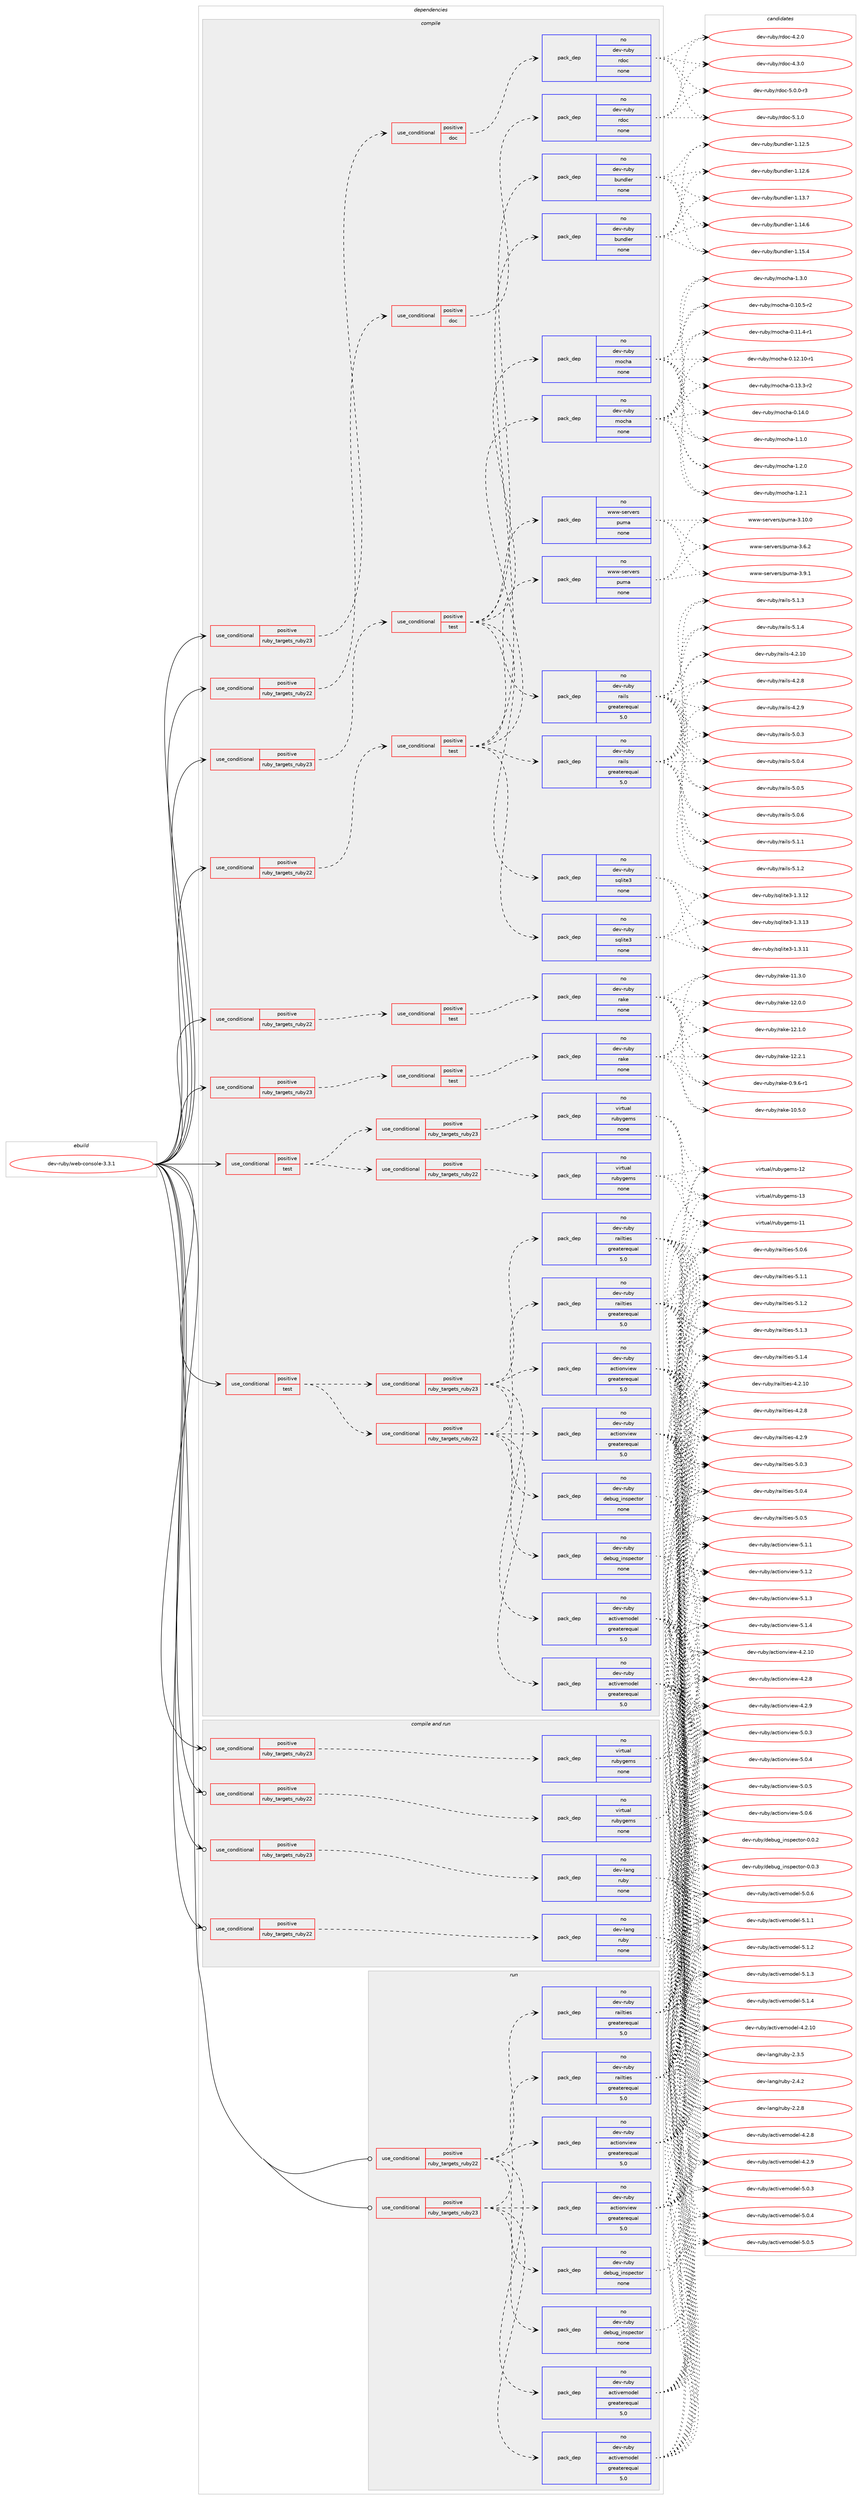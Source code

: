 digraph prolog {

# *************
# Graph options
# *************

newrank=true;
concentrate=true;
compound=true;
graph [rankdir=LR,fontname=Helvetica,fontsize=10,ranksep=1.5];#, ranksep=2.5, nodesep=0.2];
edge  [arrowhead=vee];
node  [fontname=Helvetica,fontsize=10];

# **********
# The ebuild
# **********

subgraph cluster_leftcol {
color=gray;
rank=same;
label=<<i>ebuild</i>>;
id [label="dev-ruby/web-console-3.3.1", color=red, width=4, href="../dev-ruby/web-console-3.3.1.svg"];
}

# ****************
# The dependencies
# ****************

subgraph cluster_midcol {
color=gray;
label=<<i>dependencies</i>>;
subgraph cluster_compile {
fillcolor="#eeeeee";
style=filled;
label=<<i>compile</i>>;
subgraph cond76263 {
dependency277181 [label=<<TABLE BORDER="0" CELLBORDER="1" CELLSPACING="0" CELLPADDING="4"><TR><TD ROWSPAN="3" CELLPADDING="10">use_conditional</TD></TR><TR><TD>positive</TD></TR><TR><TD>ruby_targets_ruby22</TD></TR></TABLE>>, shape=none, color=red];
subgraph cond76264 {
dependency277182 [label=<<TABLE BORDER="0" CELLBORDER="1" CELLSPACING="0" CELLPADDING="4"><TR><TD ROWSPAN="3" CELLPADDING="10">use_conditional</TD></TR><TR><TD>positive</TD></TR><TR><TD>doc</TD></TR></TABLE>>, shape=none, color=red];
subgraph pack196802 {
dependency277183 [label=<<TABLE BORDER="0" CELLBORDER="1" CELLSPACING="0" CELLPADDING="4" WIDTH="220"><TR><TD ROWSPAN="6" CELLPADDING="30">pack_dep</TD></TR><TR><TD WIDTH="110">no</TD></TR><TR><TD>dev-ruby</TD></TR><TR><TD>rdoc</TD></TR><TR><TD>none</TD></TR><TR><TD></TD></TR></TABLE>>, shape=none, color=blue];
}
dependency277182:e -> dependency277183:w [weight=20,style="dashed",arrowhead="vee"];
}
dependency277181:e -> dependency277182:w [weight=20,style="dashed",arrowhead="vee"];
}
id:e -> dependency277181:w [weight=20,style="solid",arrowhead="vee"];
subgraph cond76265 {
dependency277184 [label=<<TABLE BORDER="0" CELLBORDER="1" CELLSPACING="0" CELLPADDING="4"><TR><TD ROWSPAN="3" CELLPADDING="10">use_conditional</TD></TR><TR><TD>positive</TD></TR><TR><TD>ruby_targets_ruby22</TD></TR></TABLE>>, shape=none, color=red];
subgraph cond76266 {
dependency277185 [label=<<TABLE BORDER="0" CELLBORDER="1" CELLSPACING="0" CELLPADDING="4"><TR><TD ROWSPAN="3" CELLPADDING="10">use_conditional</TD></TR><TR><TD>positive</TD></TR><TR><TD>test</TD></TR></TABLE>>, shape=none, color=red];
subgraph pack196803 {
dependency277186 [label=<<TABLE BORDER="0" CELLBORDER="1" CELLSPACING="0" CELLPADDING="4" WIDTH="220"><TR><TD ROWSPAN="6" CELLPADDING="30">pack_dep</TD></TR><TR><TD WIDTH="110">no</TD></TR><TR><TD>dev-ruby</TD></TR><TR><TD>bundler</TD></TR><TR><TD>none</TD></TR><TR><TD></TD></TR></TABLE>>, shape=none, color=blue];
}
dependency277185:e -> dependency277186:w [weight=20,style="dashed",arrowhead="vee"];
subgraph pack196804 {
dependency277187 [label=<<TABLE BORDER="0" CELLBORDER="1" CELLSPACING="0" CELLPADDING="4" WIDTH="220"><TR><TD ROWSPAN="6" CELLPADDING="30">pack_dep</TD></TR><TR><TD WIDTH="110">no</TD></TR><TR><TD>dev-ruby</TD></TR><TR><TD>rails</TD></TR><TR><TD>greaterequal</TD></TR><TR><TD>5.0</TD></TR></TABLE>>, shape=none, color=blue];
}
dependency277185:e -> dependency277187:w [weight=20,style="dashed",arrowhead="vee"];
subgraph pack196805 {
dependency277188 [label=<<TABLE BORDER="0" CELLBORDER="1" CELLSPACING="0" CELLPADDING="4" WIDTH="220"><TR><TD ROWSPAN="6" CELLPADDING="30">pack_dep</TD></TR><TR><TD WIDTH="110">no</TD></TR><TR><TD>dev-ruby</TD></TR><TR><TD>sqlite3</TD></TR><TR><TD>none</TD></TR><TR><TD></TD></TR></TABLE>>, shape=none, color=blue];
}
dependency277185:e -> dependency277188:w [weight=20,style="dashed",arrowhead="vee"];
subgraph pack196806 {
dependency277189 [label=<<TABLE BORDER="0" CELLBORDER="1" CELLSPACING="0" CELLPADDING="4" WIDTH="220"><TR><TD ROWSPAN="6" CELLPADDING="30">pack_dep</TD></TR><TR><TD WIDTH="110">no</TD></TR><TR><TD>dev-ruby</TD></TR><TR><TD>mocha</TD></TR><TR><TD>none</TD></TR><TR><TD></TD></TR></TABLE>>, shape=none, color=blue];
}
dependency277185:e -> dependency277189:w [weight=20,style="dashed",arrowhead="vee"];
subgraph pack196807 {
dependency277190 [label=<<TABLE BORDER="0" CELLBORDER="1" CELLSPACING="0" CELLPADDING="4" WIDTH="220"><TR><TD ROWSPAN="6" CELLPADDING="30">pack_dep</TD></TR><TR><TD WIDTH="110">no</TD></TR><TR><TD>www-servers</TD></TR><TR><TD>puma</TD></TR><TR><TD>none</TD></TR><TR><TD></TD></TR></TABLE>>, shape=none, color=blue];
}
dependency277185:e -> dependency277190:w [weight=20,style="dashed",arrowhead="vee"];
}
dependency277184:e -> dependency277185:w [weight=20,style="dashed",arrowhead="vee"];
}
id:e -> dependency277184:w [weight=20,style="solid",arrowhead="vee"];
subgraph cond76267 {
dependency277191 [label=<<TABLE BORDER="0" CELLBORDER="1" CELLSPACING="0" CELLPADDING="4"><TR><TD ROWSPAN="3" CELLPADDING="10">use_conditional</TD></TR><TR><TD>positive</TD></TR><TR><TD>ruby_targets_ruby22</TD></TR></TABLE>>, shape=none, color=red];
subgraph cond76268 {
dependency277192 [label=<<TABLE BORDER="0" CELLBORDER="1" CELLSPACING="0" CELLPADDING="4"><TR><TD ROWSPAN="3" CELLPADDING="10">use_conditional</TD></TR><TR><TD>positive</TD></TR><TR><TD>test</TD></TR></TABLE>>, shape=none, color=red];
subgraph pack196808 {
dependency277193 [label=<<TABLE BORDER="0" CELLBORDER="1" CELLSPACING="0" CELLPADDING="4" WIDTH="220"><TR><TD ROWSPAN="6" CELLPADDING="30">pack_dep</TD></TR><TR><TD WIDTH="110">no</TD></TR><TR><TD>dev-ruby</TD></TR><TR><TD>rake</TD></TR><TR><TD>none</TD></TR><TR><TD></TD></TR></TABLE>>, shape=none, color=blue];
}
dependency277192:e -> dependency277193:w [weight=20,style="dashed",arrowhead="vee"];
}
dependency277191:e -> dependency277192:w [weight=20,style="dashed",arrowhead="vee"];
}
id:e -> dependency277191:w [weight=20,style="solid",arrowhead="vee"];
subgraph cond76269 {
dependency277194 [label=<<TABLE BORDER="0" CELLBORDER="1" CELLSPACING="0" CELLPADDING="4"><TR><TD ROWSPAN="3" CELLPADDING="10">use_conditional</TD></TR><TR><TD>positive</TD></TR><TR><TD>ruby_targets_ruby23</TD></TR></TABLE>>, shape=none, color=red];
subgraph cond76270 {
dependency277195 [label=<<TABLE BORDER="0" CELLBORDER="1" CELLSPACING="0" CELLPADDING="4"><TR><TD ROWSPAN="3" CELLPADDING="10">use_conditional</TD></TR><TR><TD>positive</TD></TR><TR><TD>doc</TD></TR></TABLE>>, shape=none, color=red];
subgraph pack196809 {
dependency277196 [label=<<TABLE BORDER="0" CELLBORDER="1" CELLSPACING="0" CELLPADDING="4" WIDTH="220"><TR><TD ROWSPAN="6" CELLPADDING="30">pack_dep</TD></TR><TR><TD WIDTH="110">no</TD></TR><TR><TD>dev-ruby</TD></TR><TR><TD>rdoc</TD></TR><TR><TD>none</TD></TR><TR><TD></TD></TR></TABLE>>, shape=none, color=blue];
}
dependency277195:e -> dependency277196:w [weight=20,style="dashed",arrowhead="vee"];
}
dependency277194:e -> dependency277195:w [weight=20,style="dashed",arrowhead="vee"];
}
id:e -> dependency277194:w [weight=20,style="solid",arrowhead="vee"];
subgraph cond76271 {
dependency277197 [label=<<TABLE BORDER="0" CELLBORDER="1" CELLSPACING="0" CELLPADDING="4"><TR><TD ROWSPAN="3" CELLPADDING="10">use_conditional</TD></TR><TR><TD>positive</TD></TR><TR><TD>ruby_targets_ruby23</TD></TR></TABLE>>, shape=none, color=red];
subgraph cond76272 {
dependency277198 [label=<<TABLE BORDER="0" CELLBORDER="1" CELLSPACING="0" CELLPADDING="4"><TR><TD ROWSPAN="3" CELLPADDING="10">use_conditional</TD></TR><TR><TD>positive</TD></TR><TR><TD>test</TD></TR></TABLE>>, shape=none, color=red];
subgraph pack196810 {
dependency277199 [label=<<TABLE BORDER="0" CELLBORDER="1" CELLSPACING="0" CELLPADDING="4" WIDTH="220"><TR><TD ROWSPAN="6" CELLPADDING="30">pack_dep</TD></TR><TR><TD WIDTH="110">no</TD></TR><TR><TD>dev-ruby</TD></TR><TR><TD>bundler</TD></TR><TR><TD>none</TD></TR><TR><TD></TD></TR></TABLE>>, shape=none, color=blue];
}
dependency277198:e -> dependency277199:w [weight=20,style="dashed",arrowhead="vee"];
subgraph pack196811 {
dependency277200 [label=<<TABLE BORDER="0" CELLBORDER="1" CELLSPACING="0" CELLPADDING="4" WIDTH="220"><TR><TD ROWSPAN="6" CELLPADDING="30">pack_dep</TD></TR><TR><TD WIDTH="110">no</TD></TR><TR><TD>dev-ruby</TD></TR><TR><TD>rails</TD></TR><TR><TD>greaterequal</TD></TR><TR><TD>5.0</TD></TR></TABLE>>, shape=none, color=blue];
}
dependency277198:e -> dependency277200:w [weight=20,style="dashed",arrowhead="vee"];
subgraph pack196812 {
dependency277201 [label=<<TABLE BORDER="0" CELLBORDER="1" CELLSPACING="0" CELLPADDING="4" WIDTH="220"><TR><TD ROWSPAN="6" CELLPADDING="30">pack_dep</TD></TR><TR><TD WIDTH="110">no</TD></TR><TR><TD>dev-ruby</TD></TR><TR><TD>sqlite3</TD></TR><TR><TD>none</TD></TR><TR><TD></TD></TR></TABLE>>, shape=none, color=blue];
}
dependency277198:e -> dependency277201:w [weight=20,style="dashed",arrowhead="vee"];
subgraph pack196813 {
dependency277202 [label=<<TABLE BORDER="0" CELLBORDER="1" CELLSPACING="0" CELLPADDING="4" WIDTH="220"><TR><TD ROWSPAN="6" CELLPADDING="30">pack_dep</TD></TR><TR><TD WIDTH="110">no</TD></TR><TR><TD>dev-ruby</TD></TR><TR><TD>mocha</TD></TR><TR><TD>none</TD></TR><TR><TD></TD></TR></TABLE>>, shape=none, color=blue];
}
dependency277198:e -> dependency277202:w [weight=20,style="dashed",arrowhead="vee"];
subgraph pack196814 {
dependency277203 [label=<<TABLE BORDER="0" CELLBORDER="1" CELLSPACING="0" CELLPADDING="4" WIDTH="220"><TR><TD ROWSPAN="6" CELLPADDING="30">pack_dep</TD></TR><TR><TD WIDTH="110">no</TD></TR><TR><TD>www-servers</TD></TR><TR><TD>puma</TD></TR><TR><TD>none</TD></TR><TR><TD></TD></TR></TABLE>>, shape=none, color=blue];
}
dependency277198:e -> dependency277203:w [weight=20,style="dashed",arrowhead="vee"];
}
dependency277197:e -> dependency277198:w [weight=20,style="dashed",arrowhead="vee"];
}
id:e -> dependency277197:w [weight=20,style="solid",arrowhead="vee"];
subgraph cond76273 {
dependency277204 [label=<<TABLE BORDER="0" CELLBORDER="1" CELLSPACING="0" CELLPADDING="4"><TR><TD ROWSPAN="3" CELLPADDING="10">use_conditional</TD></TR><TR><TD>positive</TD></TR><TR><TD>ruby_targets_ruby23</TD></TR></TABLE>>, shape=none, color=red];
subgraph cond76274 {
dependency277205 [label=<<TABLE BORDER="0" CELLBORDER="1" CELLSPACING="0" CELLPADDING="4"><TR><TD ROWSPAN="3" CELLPADDING="10">use_conditional</TD></TR><TR><TD>positive</TD></TR><TR><TD>test</TD></TR></TABLE>>, shape=none, color=red];
subgraph pack196815 {
dependency277206 [label=<<TABLE BORDER="0" CELLBORDER="1" CELLSPACING="0" CELLPADDING="4" WIDTH="220"><TR><TD ROWSPAN="6" CELLPADDING="30">pack_dep</TD></TR><TR><TD WIDTH="110">no</TD></TR><TR><TD>dev-ruby</TD></TR><TR><TD>rake</TD></TR><TR><TD>none</TD></TR><TR><TD></TD></TR></TABLE>>, shape=none, color=blue];
}
dependency277205:e -> dependency277206:w [weight=20,style="dashed",arrowhead="vee"];
}
dependency277204:e -> dependency277205:w [weight=20,style="dashed",arrowhead="vee"];
}
id:e -> dependency277204:w [weight=20,style="solid",arrowhead="vee"];
subgraph cond76275 {
dependency277207 [label=<<TABLE BORDER="0" CELLBORDER="1" CELLSPACING="0" CELLPADDING="4"><TR><TD ROWSPAN="3" CELLPADDING="10">use_conditional</TD></TR><TR><TD>positive</TD></TR><TR><TD>test</TD></TR></TABLE>>, shape=none, color=red];
subgraph cond76276 {
dependency277208 [label=<<TABLE BORDER="0" CELLBORDER="1" CELLSPACING="0" CELLPADDING="4"><TR><TD ROWSPAN="3" CELLPADDING="10">use_conditional</TD></TR><TR><TD>positive</TD></TR><TR><TD>ruby_targets_ruby22</TD></TR></TABLE>>, shape=none, color=red];
subgraph pack196816 {
dependency277209 [label=<<TABLE BORDER="0" CELLBORDER="1" CELLSPACING="0" CELLPADDING="4" WIDTH="220"><TR><TD ROWSPAN="6" CELLPADDING="30">pack_dep</TD></TR><TR><TD WIDTH="110">no</TD></TR><TR><TD>dev-ruby</TD></TR><TR><TD>actionview</TD></TR><TR><TD>greaterequal</TD></TR><TR><TD>5.0</TD></TR></TABLE>>, shape=none, color=blue];
}
dependency277208:e -> dependency277209:w [weight=20,style="dashed",arrowhead="vee"];
subgraph pack196817 {
dependency277210 [label=<<TABLE BORDER="0" CELLBORDER="1" CELLSPACING="0" CELLPADDING="4" WIDTH="220"><TR><TD ROWSPAN="6" CELLPADDING="30">pack_dep</TD></TR><TR><TD WIDTH="110">no</TD></TR><TR><TD>dev-ruby</TD></TR><TR><TD>activemodel</TD></TR><TR><TD>greaterequal</TD></TR><TR><TD>5.0</TD></TR></TABLE>>, shape=none, color=blue];
}
dependency277208:e -> dependency277210:w [weight=20,style="dashed",arrowhead="vee"];
subgraph pack196818 {
dependency277211 [label=<<TABLE BORDER="0" CELLBORDER="1" CELLSPACING="0" CELLPADDING="4" WIDTH="220"><TR><TD ROWSPAN="6" CELLPADDING="30">pack_dep</TD></TR><TR><TD WIDTH="110">no</TD></TR><TR><TD>dev-ruby</TD></TR><TR><TD>debug_inspector</TD></TR><TR><TD>none</TD></TR><TR><TD></TD></TR></TABLE>>, shape=none, color=blue];
}
dependency277208:e -> dependency277211:w [weight=20,style="dashed",arrowhead="vee"];
subgraph pack196819 {
dependency277212 [label=<<TABLE BORDER="0" CELLBORDER="1" CELLSPACING="0" CELLPADDING="4" WIDTH="220"><TR><TD ROWSPAN="6" CELLPADDING="30">pack_dep</TD></TR><TR><TD WIDTH="110">no</TD></TR><TR><TD>dev-ruby</TD></TR><TR><TD>railties</TD></TR><TR><TD>greaterequal</TD></TR><TR><TD>5.0</TD></TR></TABLE>>, shape=none, color=blue];
}
dependency277208:e -> dependency277212:w [weight=20,style="dashed",arrowhead="vee"];
}
dependency277207:e -> dependency277208:w [weight=20,style="dashed",arrowhead="vee"];
subgraph cond76277 {
dependency277213 [label=<<TABLE BORDER="0" CELLBORDER="1" CELLSPACING="0" CELLPADDING="4"><TR><TD ROWSPAN="3" CELLPADDING="10">use_conditional</TD></TR><TR><TD>positive</TD></TR><TR><TD>ruby_targets_ruby23</TD></TR></TABLE>>, shape=none, color=red];
subgraph pack196820 {
dependency277214 [label=<<TABLE BORDER="0" CELLBORDER="1" CELLSPACING="0" CELLPADDING="4" WIDTH="220"><TR><TD ROWSPAN="6" CELLPADDING="30">pack_dep</TD></TR><TR><TD WIDTH="110">no</TD></TR><TR><TD>dev-ruby</TD></TR><TR><TD>actionview</TD></TR><TR><TD>greaterequal</TD></TR><TR><TD>5.0</TD></TR></TABLE>>, shape=none, color=blue];
}
dependency277213:e -> dependency277214:w [weight=20,style="dashed",arrowhead="vee"];
subgraph pack196821 {
dependency277215 [label=<<TABLE BORDER="0" CELLBORDER="1" CELLSPACING="0" CELLPADDING="4" WIDTH="220"><TR><TD ROWSPAN="6" CELLPADDING="30">pack_dep</TD></TR><TR><TD WIDTH="110">no</TD></TR><TR><TD>dev-ruby</TD></TR><TR><TD>activemodel</TD></TR><TR><TD>greaterequal</TD></TR><TR><TD>5.0</TD></TR></TABLE>>, shape=none, color=blue];
}
dependency277213:e -> dependency277215:w [weight=20,style="dashed",arrowhead="vee"];
subgraph pack196822 {
dependency277216 [label=<<TABLE BORDER="0" CELLBORDER="1" CELLSPACING="0" CELLPADDING="4" WIDTH="220"><TR><TD ROWSPAN="6" CELLPADDING="30">pack_dep</TD></TR><TR><TD WIDTH="110">no</TD></TR><TR><TD>dev-ruby</TD></TR><TR><TD>debug_inspector</TD></TR><TR><TD>none</TD></TR><TR><TD></TD></TR></TABLE>>, shape=none, color=blue];
}
dependency277213:e -> dependency277216:w [weight=20,style="dashed",arrowhead="vee"];
subgraph pack196823 {
dependency277217 [label=<<TABLE BORDER="0" CELLBORDER="1" CELLSPACING="0" CELLPADDING="4" WIDTH="220"><TR><TD ROWSPAN="6" CELLPADDING="30">pack_dep</TD></TR><TR><TD WIDTH="110">no</TD></TR><TR><TD>dev-ruby</TD></TR><TR><TD>railties</TD></TR><TR><TD>greaterequal</TD></TR><TR><TD>5.0</TD></TR></TABLE>>, shape=none, color=blue];
}
dependency277213:e -> dependency277217:w [weight=20,style="dashed",arrowhead="vee"];
}
dependency277207:e -> dependency277213:w [weight=20,style="dashed",arrowhead="vee"];
}
id:e -> dependency277207:w [weight=20,style="solid",arrowhead="vee"];
subgraph cond76278 {
dependency277218 [label=<<TABLE BORDER="0" CELLBORDER="1" CELLSPACING="0" CELLPADDING="4"><TR><TD ROWSPAN="3" CELLPADDING="10">use_conditional</TD></TR><TR><TD>positive</TD></TR><TR><TD>test</TD></TR></TABLE>>, shape=none, color=red];
subgraph cond76279 {
dependency277219 [label=<<TABLE BORDER="0" CELLBORDER="1" CELLSPACING="0" CELLPADDING="4"><TR><TD ROWSPAN="3" CELLPADDING="10">use_conditional</TD></TR><TR><TD>positive</TD></TR><TR><TD>ruby_targets_ruby22</TD></TR></TABLE>>, shape=none, color=red];
subgraph pack196824 {
dependency277220 [label=<<TABLE BORDER="0" CELLBORDER="1" CELLSPACING="0" CELLPADDING="4" WIDTH="220"><TR><TD ROWSPAN="6" CELLPADDING="30">pack_dep</TD></TR><TR><TD WIDTH="110">no</TD></TR><TR><TD>virtual</TD></TR><TR><TD>rubygems</TD></TR><TR><TD>none</TD></TR><TR><TD></TD></TR></TABLE>>, shape=none, color=blue];
}
dependency277219:e -> dependency277220:w [weight=20,style="dashed",arrowhead="vee"];
}
dependency277218:e -> dependency277219:w [weight=20,style="dashed",arrowhead="vee"];
subgraph cond76280 {
dependency277221 [label=<<TABLE BORDER="0" CELLBORDER="1" CELLSPACING="0" CELLPADDING="4"><TR><TD ROWSPAN="3" CELLPADDING="10">use_conditional</TD></TR><TR><TD>positive</TD></TR><TR><TD>ruby_targets_ruby23</TD></TR></TABLE>>, shape=none, color=red];
subgraph pack196825 {
dependency277222 [label=<<TABLE BORDER="0" CELLBORDER="1" CELLSPACING="0" CELLPADDING="4" WIDTH="220"><TR><TD ROWSPAN="6" CELLPADDING="30">pack_dep</TD></TR><TR><TD WIDTH="110">no</TD></TR><TR><TD>virtual</TD></TR><TR><TD>rubygems</TD></TR><TR><TD>none</TD></TR><TR><TD></TD></TR></TABLE>>, shape=none, color=blue];
}
dependency277221:e -> dependency277222:w [weight=20,style="dashed",arrowhead="vee"];
}
dependency277218:e -> dependency277221:w [weight=20,style="dashed",arrowhead="vee"];
}
id:e -> dependency277218:w [weight=20,style="solid",arrowhead="vee"];
}
subgraph cluster_compileandrun {
fillcolor="#eeeeee";
style=filled;
label=<<i>compile and run</i>>;
subgraph cond76281 {
dependency277223 [label=<<TABLE BORDER="0" CELLBORDER="1" CELLSPACING="0" CELLPADDING="4"><TR><TD ROWSPAN="3" CELLPADDING="10">use_conditional</TD></TR><TR><TD>positive</TD></TR><TR><TD>ruby_targets_ruby22</TD></TR></TABLE>>, shape=none, color=red];
subgraph pack196826 {
dependency277224 [label=<<TABLE BORDER="0" CELLBORDER="1" CELLSPACING="0" CELLPADDING="4" WIDTH="220"><TR><TD ROWSPAN="6" CELLPADDING="30">pack_dep</TD></TR><TR><TD WIDTH="110">no</TD></TR><TR><TD>dev-lang</TD></TR><TR><TD>ruby</TD></TR><TR><TD>none</TD></TR><TR><TD></TD></TR></TABLE>>, shape=none, color=blue];
}
dependency277223:e -> dependency277224:w [weight=20,style="dashed",arrowhead="vee"];
}
id:e -> dependency277223:w [weight=20,style="solid",arrowhead="odotvee"];
subgraph cond76282 {
dependency277225 [label=<<TABLE BORDER="0" CELLBORDER="1" CELLSPACING="0" CELLPADDING="4"><TR><TD ROWSPAN="3" CELLPADDING="10">use_conditional</TD></TR><TR><TD>positive</TD></TR><TR><TD>ruby_targets_ruby22</TD></TR></TABLE>>, shape=none, color=red];
subgraph pack196827 {
dependency277226 [label=<<TABLE BORDER="0" CELLBORDER="1" CELLSPACING="0" CELLPADDING="4" WIDTH="220"><TR><TD ROWSPAN="6" CELLPADDING="30">pack_dep</TD></TR><TR><TD WIDTH="110">no</TD></TR><TR><TD>virtual</TD></TR><TR><TD>rubygems</TD></TR><TR><TD>none</TD></TR><TR><TD></TD></TR></TABLE>>, shape=none, color=blue];
}
dependency277225:e -> dependency277226:w [weight=20,style="dashed",arrowhead="vee"];
}
id:e -> dependency277225:w [weight=20,style="solid",arrowhead="odotvee"];
subgraph cond76283 {
dependency277227 [label=<<TABLE BORDER="0" CELLBORDER="1" CELLSPACING="0" CELLPADDING="4"><TR><TD ROWSPAN="3" CELLPADDING="10">use_conditional</TD></TR><TR><TD>positive</TD></TR><TR><TD>ruby_targets_ruby23</TD></TR></TABLE>>, shape=none, color=red];
subgraph pack196828 {
dependency277228 [label=<<TABLE BORDER="0" CELLBORDER="1" CELLSPACING="0" CELLPADDING="4" WIDTH="220"><TR><TD ROWSPAN="6" CELLPADDING="30">pack_dep</TD></TR><TR><TD WIDTH="110">no</TD></TR><TR><TD>dev-lang</TD></TR><TR><TD>ruby</TD></TR><TR><TD>none</TD></TR><TR><TD></TD></TR></TABLE>>, shape=none, color=blue];
}
dependency277227:e -> dependency277228:w [weight=20,style="dashed",arrowhead="vee"];
}
id:e -> dependency277227:w [weight=20,style="solid",arrowhead="odotvee"];
subgraph cond76284 {
dependency277229 [label=<<TABLE BORDER="0" CELLBORDER="1" CELLSPACING="0" CELLPADDING="4"><TR><TD ROWSPAN="3" CELLPADDING="10">use_conditional</TD></TR><TR><TD>positive</TD></TR><TR><TD>ruby_targets_ruby23</TD></TR></TABLE>>, shape=none, color=red];
subgraph pack196829 {
dependency277230 [label=<<TABLE BORDER="0" CELLBORDER="1" CELLSPACING="0" CELLPADDING="4" WIDTH="220"><TR><TD ROWSPAN="6" CELLPADDING="30">pack_dep</TD></TR><TR><TD WIDTH="110">no</TD></TR><TR><TD>virtual</TD></TR><TR><TD>rubygems</TD></TR><TR><TD>none</TD></TR><TR><TD></TD></TR></TABLE>>, shape=none, color=blue];
}
dependency277229:e -> dependency277230:w [weight=20,style="dashed",arrowhead="vee"];
}
id:e -> dependency277229:w [weight=20,style="solid",arrowhead="odotvee"];
}
subgraph cluster_run {
fillcolor="#eeeeee";
style=filled;
label=<<i>run</i>>;
subgraph cond76285 {
dependency277231 [label=<<TABLE BORDER="0" CELLBORDER="1" CELLSPACING="0" CELLPADDING="4"><TR><TD ROWSPAN="3" CELLPADDING="10">use_conditional</TD></TR><TR><TD>positive</TD></TR><TR><TD>ruby_targets_ruby22</TD></TR></TABLE>>, shape=none, color=red];
subgraph pack196830 {
dependency277232 [label=<<TABLE BORDER="0" CELLBORDER="1" CELLSPACING="0" CELLPADDING="4" WIDTH="220"><TR><TD ROWSPAN="6" CELLPADDING="30">pack_dep</TD></TR><TR><TD WIDTH="110">no</TD></TR><TR><TD>dev-ruby</TD></TR><TR><TD>actionview</TD></TR><TR><TD>greaterequal</TD></TR><TR><TD>5.0</TD></TR></TABLE>>, shape=none, color=blue];
}
dependency277231:e -> dependency277232:w [weight=20,style="dashed",arrowhead="vee"];
subgraph pack196831 {
dependency277233 [label=<<TABLE BORDER="0" CELLBORDER="1" CELLSPACING="0" CELLPADDING="4" WIDTH="220"><TR><TD ROWSPAN="6" CELLPADDING="30">pack_dep</TD></TR><TR><TD WIDTH="110">no</TD></TR><TR><TD>dev-ruby</TD></TR><TR><TD>activemodel</TD></TR><TR><TD>greaterequal</TD></TR><TR><TD>5.0</TD></TR></TABLE>>, shape=none, color=blue];
}
dependency277231:e -> dependency277233:w [weight=20,style="dashed",arrowhead="vee"];
subgraph pack196832 {
dependency277234 [label=<<TABLE BORDER="0" CELLBORDER="1" CELLSPACING="0" CELLPADDING="4" WIDTH="220"><TR><TD ROWSPAN="6" CELLPADDING="30">pack_dep</TD></TR><TR><TD WIDTH="110">no</TD></TR><TR><TD>dev-ruby</TD></TR><TR><TD>debug_inspector</TD></TR><TR><TD>none</TD></TR><TR><TD></TD></TR></TABLE>>, shape=none, color=blue];
}
dependency277231:e -> dependency277234:w [weight=20,style="dashed",arrowhead="vee"];
subgraph pack196833 {
dependency277235 [label=<<TABLE BORDER="0" CELLBORDER="1" CELLSPACING="0" CELLPADDING="4" WIDTH="220"><TR><TD ROWSPAN="6" CELLPADDING="30">pack_dep</TD></TR><TR><TD WIDTH="110">no</TD></TR><TR><TD>dev-ruby</TD></TR><TR><TD>railties</TD></TR><TR><TD>greaterequal</TD></TR><TR><TD>5.0</TD></TR></TABLE>>, shape=none, color=blue];
}
dependency277231:e -> dependency277235:w [weight=20,style="dashed",arrowhead="vee"];
}
id:e -> dependency277231:w [weight=20,style="solid",arrowhead="odot"];
subgraph cond76286 {
dependency277236 [label=<<TABLE BORDER="0" CELLBORDER="1" CELLSPACING="0" CELLPADDING="4"><TR><TD ROWSPAN="3" CELLPADDING="10">use_conditional</TD></TR><TR><TD>positive</TD></TR><TR><TD>ruby_targets_ruby23</TD></TR></TABLE>>, shape=none, color=red];
subgraph pack196834 {
dependency277237 [label=<<TABLE BORDER="0" CELLBORDER="1" CELLSPACING="0" CELLPADDING="4" WIDTH="220"><TR><TD ROWSPAN="6" CELLPADDING="30">pack_dep</TD></TR><TR><TD WIDTH="110">no</TD></TR><TR><TD>dev-ruby</TD></TR><TR><TD>actionview</TD></TR><TR><TD>greaterequal</TD></TR><TR><TD>5.0</TD></TR></TABLE>>, shape=none, color=blue];
}
dependency277236:e -> dependency277237:w [weight=20,style="dashed",arrowhead="vee"];
subgraph pack196835 {
dependency277238 [label=<<TABLE BORDER="0" CELLBORDER="1" CELLSPACING="0" CELLPADDING="4" WIDTH="220"><TR><TD ROWSPAN="6" CELLPADDING="30">pack_dep</TD></TR><TR><TD WIDTH="110">no</TD></TR><TR><TD>dev-ruby</TD></TR><TR><TD>activemodel</TD></TR><TR><TD>greaterequal</TD></TR><TR><TD>5.0</TD></TR></TABLE>>, shape=none, color=blue];
}
dependency277236:e -> dependency277238:w [weight=20,style="dashed",arrowhead="vee"];
subgraph pack196836 {
dependency277239 [label=<<TABLE BORDER="0" CELLBORDER="1" CELLSPACING="0" CELLPADDING="4" WIDTH="220"><TR><TD ROWSPAN="6" CELLPADDING="30">pack_dep</TD></TR><TR><TD WIDTH="110">no</TD></TR><TR><TD>dev-ruby</TD></TR><TR><TD>debug_inspector</TD></TR><TR><TD>none</TD></TR><TR><TD></TD></TR></TABLE>>, shape=none, color=blue];
}
dependency277236:e -> dependency277239:w [weight=20,style="dashed",arrowhead="vee"];
subgraph pack196837 {
dependency277240 [label=<<TABLE BORDER="0" CELLBORDER="1" CELLSPACING="0" CELLPADDING="4" WIDTH="220"><TR><TD ROWSPAN="6" CELLPADDING="30">pack_dep</TD></TR><TR><TD WIDTH="110">no</TD></TR><TR><TD>dev-ruby</TD></TR><TR><TD>railties</TD></TR><TR><TD>greaterequal</TD></TR><TR><TD>5.0</TD></TR></TABLE>>, shape=none, color=blue];
}
dependency277236:e -> dependency277240:w [weight=20,style="dashed",arrowhead="vee"];
}
id:e -> dependency277236:w [weight=20,style="solid",arrowhead="odot"];
}
}

# **************
# The candidates
# **************

subgraph cluster_choices {
rank=same;
color=gray;
label=<<i>candidates</i>>;

subgraph choice196802 {
color=black;
nodesep=1;
choice10010111845114117981214711410011199455246504648 [label="dev-ruby/rdoc-4.2.0", color=red, width=4,href="../dev-ruby/rdoc-4.2.0.svg"];
choice10010111845114117981214711410011199455246514648 [label="dev-ruby/rdoc-4.3.0", color=red, width=4,href="../dev-ruby/rdoc-4.3.0.svg"];
choice100101118451141179812147114100111994553464846484511451 [label="dev-ruby/rdoc-5.0.0-r3", color=red, width=4,href="../dev-ruby/rdoc-5.0.0-r3.svg"];
choice10010111845114117981214711410011199455346494648 [label="dev-ruby/rdoc-5.1.0", color=red, width=4,href="../dev-ruby/rdoc-5.1.0.svg"];
dependency277183:e -> choice10010111845114117981214711410011199455246504648:w [style=dotted,weight="100"];
dependency277183:e -> choice10010111845114117981214711410011199455246514648:w [style=dotted,weight="100"];
dependency277183:e -> choice100101118451141179812147114100111994553464846484511451:w [style=dotted,weight="100"];
dependency277183:e -> choice10010111845114117981214711410011199455346494648:w [style=dotted,weight="100"];
}
subgraph choice196803 {
color=black;
nodesep=1;
choice1001011184511411798121479811711010010810111445494649504653 [label="dev-ruby/bundler-1.12.5", color=red, width=4,href="../dev-ruby/bundler-1.12.5.svg"];
choice1001011184511411798121479811711010010810111445494649504654 [label="dev-ruby/bundler-1.12.6", color=red, width=4,href="../dev-ruby/bundler-1.12.6.svg"];
choice1001011184511411798121479811711010010810111445494649514655 [label="dev-ruby/bundler-1.13.7", color=red, width=4,href="../dev-ruby/bundler-1.13.7.svg"];
choice1001011184511411798121479811711010010810111445494649524654 [label="dev-ruby/bundler-1.14.6", color=red, width=4,href="../dev-ruby/bundler-1.14.6.svg"];
choice1001011184511411798121479811711010010810111445494649534652 [label="dev-ruby/bundler-1.15.4", color=red, width=4,href="../dev-ruby/bundler-1.15.4.svg"];
dependency277186:e -> choice1001011184511411798121479811711010010810111445494649504653:w [style=dotted,weight="100"];
dependency277186:e -> choice1001011184511411798121479811711010010810111445494649504654:w [style=dotted,weight="100"];
dependency277186:e -> choice1001011184511411798121479811711010010810111445494649514655:w [style=dotted,weight="100"];
dependency277186:e -> choice1001011184511411798121479811711010010810111445494649524654:w [style=dotted,weight="100"];
dependency277186:e -> choice1001011184511411798121479811711010010810111445494649534652:w [style=dotted,weight="100"];
}
subgraph choice196804 {
color=black;
nodesep=1;
choice1001011184511411798121471149710510811545524650464948 [label="dev-ruby/rails-4.2.10", color=red, width=4,href="../dev-ruby/rails-4.2.10.svg"];
choice10010111845114117981214711497105108115455246504656 [label="dev-ruby/rails-4.2.8", color=red, width=4,href="../dev-ruby/rails-4.2.8.svg"];
choice10010111845114117981214711497105108115455246504657 [label="dev-ruby/rails-4.2.9", color=red, width=4,href="../dev-ruby/rails-4.2.9.svg"];
choice10010111845114117981214711497105108115455346484651 [label="dev-ruby/rails-5.0.3", color=red, width=4,href="../dev-ruby/rails-5.0.3.svg"];
choice10010111845114117981214711497105108115455346484652 [label="dev-ruby/rails-5.0.4", color=red, width=4,href="../dev-ruby/rails-5.0.4.svg"];
choice10010111845114117981214711497105108115455346484653 [label="dev-ruby/rails-5.0.5", color=red, width=4,href="../dev-ruby/rails-5.0.5.svg"];
choice10010111845114117981214711497105108115455346484654 [label="dev-ruby/rails-5.0.6", color=red, width=4,href="../dev-ruby/rails-5.0.6.svg"];
choice10010111845114117981214711497105108115455346494649 [label="dev-ruby/rails-5.1.1", color=red, width=4,href="../dev-ruby/rails-5.1.1.svg"];
choice10010111845114117981214711497105108115455346494650 [label="dev-ruby/rails-5.1.2", color=red, width=4,href="../dev-ruby/rails-5.1.2.svg"];
choice10010111845114117981214711497105108115455346494651 [label="dev-ruby/rails-5.1.3", color=red, width=4,href="../dev-ruby/rails-5.1.3.svg"];
choice10010111845114117981214711497105108115455346494652 [label="dev-ruby/rails-5.1.4", color=red, width=4,href="../dev-ruby/rails-5.1.4.svg"];
dependency277187:e -> choice1001011184511411798121471149710510811545524650464948:w [style=dotted,weight="100"];
dependency277187:e -> choice10010111845114117981214711497105108115455246504656:w [style=dotted,weight="100"];
dependency277187:e -> choice10010111845114117981214711497105108115455246504657:w [style=dotted,weight="100"];
dependency277187:e -> choice10010111845114117981214711497105108115455346484651:w [style=dotted,weight="100"];
dependency277187:e -> choice10010111845114117981214711497105108115455346484652:w [style=dotted,weight="100"];
dependency277187:e -> choice10010111845114117981214711497105108115455346484653:w [style=dotted,weight="100"];
dependency277187:e -> choice10010111845114117981214711497105108115455346484654:w [style=dotted,weight="100"];
dependency277187:e -> choice10010111845114117981214711497105108115455346494649:w [style=dotted,weight="100"];
dependency277187:e -> choice10010111845114117981214711497105108115455346494650:w [style=dotted,weight="100"];
dependency277187:e -> choice10010111845114117981214711497105108115455346494651:w [style=dotted,weight="100"];
dependency277187:e -> choice10010111845114117981214711497105108115455346494652:w [style=dotted,weight="100"];
}
subgraph choice196805 {
color=black;
nodesep=1;
choice1001011184511411798121471151131081051161015145494651464949 [label="dev-ruby/sqlite3-1.3.11", color=red, width=4,href="../dev-ruby/sqlite3-1.3.11.svg"];
choice1001011184511411798121471151131081051161015145494651464950 [label="dev-ruby/sqlite3-1.3.12", color=red, width=4,href="../dev-ruby/sqlite3-1.3.12.svg"];
choice1001011184511411798121471151131081051161015145494651464951 [label="dev-ruby/sqlite3-1.3.13", color=red, width=4,href="../dev-ruby/sqlite3-1.3.13.svg"];
dependency277188:e -> choice1001011184511411798121471151131081051161015145494651464949:w [style=dotted,weight="100"];
dependency277188:e -> choice1001011184511411798121471151131081051161015145494651464950:w [style=dotted,weight="100"];
dependency277188:e -> choice1001011184511411798121471151131081051161015145494651464951:w [style=dotted,weight="100"];
}
subgraph choice196806 {
color=black;
nodesep=1;
choice1001011184511411798121471091119910497454846494846534511450 [label="dev-ruby/mocha-0.10.5-r2", color=red, width=4,href="../dev-ruby/mocha-0.10.5-r2.svg"];
choice1001011184511411798121471091119910497454846494946524511449 [label="dev-ruby/mocha-0.11.4-r1", color=red, width=4,href="../dev-ruby/mocha-0.11.4-r1.svg"];
choice100101118451141179812147109111991049745484649504649484511449 [label="dev-ruby/mocha-0.12.10-r1", color=red, width=4,href="../dev-ruby/mocha-0.12.10-r1.svg"];
choice1001011184511411798121471091119910497454846495146514511450 [label="dev-ruby/mocha-0.13.3-r2", color=red, width=4,href="../dev-ruby/mocha-0.13.3-r2.svg"];
choice100101118451141179812147109111991049745484649524648 [label="dev-ruby/mocha-0.14.0", color=red, width=4,href="../dev-ruby/mocha-0.14.0.svg"];
choice1001011184511411798121471091119910497454946494648 [label="dev-ruby/mocha-1.1.0", color=red, width=4,href="../dev-ruby/mocha-1.1.0.svg"];
choice1001011184511411798121471091119910497454946504648 [label="dev-ruby/mocha-1.2.0", color=red, width=4,href="../dev-ruby/mocha-1.2.0.svg"];
choice1001011184511411798121471091119910497454946504649 [label="dev-ruby/mocha-1.2.1", color=red, width=4,href="../dev-ruby/mocha-1.2.1.svg"];
choice1001011184511411798121471091119910497454946514648 [label="dev-ruby/mocha-1.3.0", color=red, width=4,href="../dev-ruby/mocha-1.3.0.svg"];
dependency277189:e -> choice1001011184511411798121471091119910497454846494846534511450:w [style=dotted,weight="100"];
dependency277189:e -> choice1001011184511411798121471091119910497454846494946524511449:w [style=dotted,weight="100"];
dependency277189:e -> choice100101118451141179812147109111991049745484649504649484511449:w [style=dotted,weight="100"];
dependency277189:e -> choice1001011184511411798121471091119910497454846495146514511450:w [style=dotted,weight="100"];
dependency277189:e -> choice100101118451141179812147109111991049745484649524648:w [style=dotted,weight="100"];
dependency277189:e -> choice1001011184511411798121471091119910497454946494648:w [style=dotted,weight="100"];
dependency277189:e -> choice1001011184511411798121471091119910497454946504648:w [style=dotted,weight="100"];
dependency277189:e -> choice1001011184511411798121471091119910497454946504649:w [style=dotted,weight="100"];
dependency277189:e -> choice1001011184511411798121471091119910497454946514648:w [style=dotted,weight="100"];
}
subgraph choice196807 {
color=black;
nodesep=1;
choice11911911945115101114118101114115471121171099745514649484648 [label="www-servers/puma-3.10.0", color=red, width=4,href="../www-servers/puma-3.10.0.svg"];
choice119119119451151011141181011141154711211710997455146544650 [label="www-servers/puma-3.6.2", color=red, width=4,href="../www-servers/puma-3.6.2.svg"];
choice119119119451151011141181011141154711211710997455146574649 [label="www-servers/puma-3.9.1", color=red, width=4,href="../www-servers/puma-3.9.1.svg"];
dependency277190:e -> choice11911911945115101114118101114115471121171099745514649484648:w [style=dotted,weight="100"];
dependency277190:e -> choice119119119451151011141181011141154711211710997455146544650:w [style=dotted,weight="100"];
dependency277190:e -> choice119119119451151011141181011141154711211710997455146574649:w [style=dotted,weight="100"];
}
subgraph choice196808 {
color=black;
nodesep=1;
choice100101118451141179812147114971071014548465746544511449 [label="dev-ruby/rake-0.9.6-r1", color=red, width=4,href="../dev-ruby/rake-0.9.6-r1.svg"];
choice1001011184511411798121471149710710145494846534648 [label="dev-ruby/rake-10.5.0", color=red, width=4,href="../dev-ruby/rake-10.5.0.svg"];
choice1001011184511411798121471149710710145494946514648 [label="dev-ruby/rake-11.3.0", color=red, width=4,href="../dev-ruby/rake-11.3.0.svg"];
choice1001011184511411798121471149710710145495046484648 [label="dev-ruby/rake-12.0.0", color=red, width=4,href="../dev-ruby/rake-12.0.0.svg"];
choice1001011184511411798121471149710710145495046494648 [label="dev-ruby/rake-12.1.0", color=red, width=4,href="../dev-ruby/rake-12.1.0.svg"];
choice1001011184511411798121471149710710145495046504649 [label="dev-ruby/rake-12.2.1", color=red, width=4,href="../dev-ruby/rake-12.2.1.svg"];
dependency277193:e -> choice100101118451141179812147114971071014548465746544511449:w [style=dotted,weight="100"];
dependency277193:e -> choice1001011184511411798121471149710710145494846534648:w [style=dotted,weight="100"];
dependency277193:e -> choice1001011184511411798121471149710710145494946514648:w [style=dotted,weight="100"];
dependency277193:e -> choice1001011184511411798121471149710710145495046484648:w [style=dotted,weight="100"];
dependency277193:e -> choice1001011184511411798121471149710710145495046494648:w [style=dotted,weight="100"];
dependency277193:e -> choice1001011184511411798121471149710710145495046504649:w [style=dotted,weight="100"];
}
subgraph choice196809 {
color=black;
nodesep=1;
choice10010111845114117981214711410011199455246504648 [label="dev-ruby/rdoc-4.2.0", color=red, width=4,href="../dev-ruby/rdoc-4.2.0.svg"];
choice10010111845114117981214711410011199455246514648 [label="dev-ruby/rdoc-4.3.0", color=red, width=4,href="../dev-ruby/rdoc-4.3.0.svg"];
choice100101118451141179812147114100111994553464846484511451 [label="dev-ruby/rdoc-5.0.0-r3", color=red, width=4,href="../dev-ruby/rdoc-5.0.0-r3.svg"];
choice10010111845114117981214711410011199455346494648 [label="dev-ruby/rdoc-5.1.0", color=red, width=4,href="../dev-ruby/rdoc-5.1.0.svg"];
dependency277196:e -> choice10010111845114117981214711410011199455246504648:w [style=dotted,weight="100"];
dependency277196:e -> choice10010111845114117981214711410011199455246514648:w [style=dotted,weight="100"];
dependency277196:e -> choice100101118451141179812147114100111994553464846484511451:w [style=dotted,weight="100"];
dependency277196:e -> choice10010111845114117981214711410011199455346494648:w [style=dotted,weight="100"];
}
subgraph choice196810 {
color=black;
nodesep=1;
choice1001011184511411798121479811711010010810111445494649504653 [label="dev-ruby/bundler-1.12.5", color=red, width=4,href="../dev-ruby/bundler-1.12.5.svg"];
choice1001011184511411798121479811711010010810111445494649504654 [label="dev-ruby/bundler-1.12.6", color=red, width=4,href="../dev-ruby/bundler-1.12.6.svg"];
choice1001011184511411798121479811711010010810111445494649514655 [label="dev-ruby/bundler-1.13.7", color=red, width=4,href="../dev-ruby/bundler-1.13.7.svg"];
choice1001011184511411798121479811711010010810111445494649524654 [label="dev-ruby/bundler-1.14.6", color=red, width=4,href="../dev-ruby/bundler-1.14.6.svg"];
choice1001011184511411798121479811711010010810111445494649534652 [label="dev-ruby/bundler-1.15.4", color=red, width=4,href="../dev-ruby/bundler-1.15.4.svg"];
dependency277199:e -> choice1001011184511411798121479811711010010810111445494649504653:w [style=dotted,weight="100"];
dependency277199:e -> choice1001011184511411798121479811711010010810111445494649504654:w [style=dotted,weight="100"];
dependency277199:e -> choice1001011184511411798121479811711010010810111445494649514655:w [style=dotted,weight="100"];
dependency277199:e -> choice1001011184511411798121479811711010010810111445494649524654:w [style=dotted,weight="100"];
dependency277199:e -> choice1001011184511411798121479811711010010810111445494649534652:w [style=dotted,weight="100"];
}
subgraph choice196811 {
color=black;
nodesep=1;
choice1001011184511411798121471149710510811545524650464948 [label="dev-ruby/rails-4.2.10", color=red, width=4,href="../dev-ruby/rails-4.2.10.svg"];
choice10010111845114117981214711497105108115455246504656 [label="dev-ruby/rails-4.2.8", color=red, width=4,href="../dev-ruby/rails-4.2.8.svg"];
choice10010111845114117981214711497105108115455246504657 [label="dev-ruby/rails-4.2.9", color=red, width=4,href="../dev-ruby/rails-4.2.9.svg"];
choice10010111845114117981214711497105108115455346484651 [label="dev-ruby/rails-5.0.3", color=red, width=4,href="../dev-ruby/rails-5.0.3.svg"];
choice10010111845114117981214711497105108115455346484652 [label="dev-ruby/rails-5.0.4", color=red, width=4,href="../dev-ruby/rails-5.0.4.svg"];
choice10010111845114117981214711497105108115455346484653 [label="dev-ruby/rails-5.0.5", color=red, width=4,href="../dev-ruby/rails-5.0.5.svg"];
choice10010111845114117981214711497105108115455346484654 [label="dev-ruby/rails-5.0.6", color=red, width=4,href="../dev-ruby/rails-5.0.6.svg"];
choice10010111845114117981214711497105108115455346494649 [label="dev-ruby/rails-5.1.1", color=red, width=4,href="../dev-ruby/rails-5.1.1.svg"];
choice10010111845114117981214711497105108115455346494650 [label="dev-ruby/rails-5.1.2", color=red, width=4,href="../dev-ruby/rails-5.1.2.svg"];
choice10010111845114117981214711497105108115455346494651 [label="dev-ruby/rails-5.1.3", color=red, width=4,href="../dev-ruby/rails-5.1.3.svg"];
choice10010111845114117981214711497105108115455346494652 [label="dev-ruby/rails-5.1.4", color=red, width=4,href="../dev-ruby/rails-5.1.4.svg"];
dependency277200:e -> choice1001011184511411798121471149710510811545524650464948:w [style=dotted,weight="100"];
dependency277200:e -> choice10010111845114117981214711497105108115455246504656:w [style=dotted,weight="100"];
dependency277200:e -> choice10010111845114117981214711497105108115455246504657:w [style=dotted,weight="100"];
dependency277200:e -> choice10010111845114117981214711497105108115455346484651:w [style=dotted,weight="100"];
dependency277200:e -> choice10010111845114117981214711497105108115455346484652:w [style=dotted,weight="100"];
dependency277200:e -> choice10010111845114117981214711497105108115455346484653:w [style=dotted,weight="100"];
dependency277200:e -> choice10010111845114117981214711497105108115455346484654:w [style=dotted,weight="100"];
dependency277200:e -> choice10010111845114117981214711497105108115455346494649:w [style=dotted,weight="100"];
dependency277200:e -> choice10010111845114117981214711497105108115455346494650:w [style=dotted,weight="100"];
dependency277200:e -> choice10010111845114117981214711497105108115455346494651:w [style=dotted,weight="100"];
dependency277200:e -> choice10010111845114117981214711497105108115455346494652:w [style=dotted,weight="100"];
}
subgraph choice196812 {
color=black;
nodesep=1;
choice1001011184511411798121471151131081051161015145494651464949 [label="dev-ruby/sqlite3-1.3.11", color=red, width=4,href="../dev-ruby/sqlite3-1.3.11.svg"];
choice1001011184511411798121471151131081051161015145494651464950 [label="dev-ruby/sqlite3-1.3.12", color=red, width=4,href="../dev-ruby/sqlite3-1.3.12.svg"];
choice1001011184511411798121471151131081051161015145494651464951 [label="dev-ruby/sqlite3-1.3.13", color=red, width=4,href="../dev-ruby/sqlite3-1.3.13.svg"];
dependency277201:e -> choice1001011184511411798121471151131081051161015145494651464949:w [style=dotted,weight="100"];
dependency277201:e -> choice1001011184511411798121471151131081051161015145494651464950:w [style=dotted,weight="100"];
dependency277201:e -> choice1001011184511411798121471151131081051161015145494651464951:w [style=dotted,weight="100"];
}
subgraph choice196813 {
color=black;
nodesep=1;
choice1001011184511411798121471091119910497454846494846534511450 [label="dev-ruby/mocha-0.10.5-r2", color=red, width=4,href="../dev-ruby/mocha-0.10.5-r2.svg"];
choice1001011184511411798121471091119910497454846494946524511449 [label="dev-ruby/mocha-0.11.4-r1", color=red, width=4,href="../dev-ruby/mocha-0.11.4-r1.svg"];
choice100101118451141179812147109111991049745484649504649484511449 [label="dev-ruby/mocha-0.12.10-r1", color=red, width=4,href="../dev-ruby/mocha-0.12.10-r1.svg"];
choice1001011184511411798121471091119910497454846495146514511450 [label="dev-ruby/mocha-0.13.3-r2", color=red, width=4,href="../dev-ruby/mocha-0.13.3-r2.svg"];
choice100101118451141179812147109111991049745484649524648 [label="dev-ruby/mocha-0.14.0", color=red, width=4,href="../dev-ruby/mocha-0.14.0.svg"];
choice1001011184511411798121471091119910497454946494648 [label="dev-ruby/mocha-1.1.0", color=red, width=4,href="../dev-ruby/mocha-1.1.0.svg"];
choice1001011184511411798121471091119910497454946504648 [label="dev-ruby/mocha-1.2.0", color=red, width=4,href="../dev-ruby/mocha-1.2.0.svg"];
choice1001011184511411798121471091119910497454946504649 [label="dev-ruby/mocha-1.2.1", color=red, width=4,href="../dev-ruby/mocha-1.2.1.svg"];
choice1001011184511411798121471091119910497454946514648 [label="dev-ruby/mocha-1.3.0", color=red, width=4,href="../dev-ruby/mocha-1.3.0.svg"];
dependency277202:e -> choice1001011184511411798121471091119910497454846494846534511450:w [style=dotted,weight="100"];
dependency277202:e -> choice1001011184511411798121471091119910497454846494946524511449:w [style=dotted,weight="100"];
dependency277202:e -> choice100101118451141179812147109111991049745484649504649484511449:w [style=dotted,weight="100"];
dependency277202:e -> choice1001011184511411798121471091119910497454846495146514511450:w [style=dotted,weight="100"];
dependency277202:e -> choice100101118451141179812147109111991049745484649524648:w [style=dotted,weight="100"];
dependency277202:e -> choice1001011184511411798121471091119910497454946494648:w [style=dotted,weight="100"];
dependency277202:e -> choice1001011184511411798121471091119910497454946504648:w [style=dotted,weight="100"];
dependency277202:e -> choice1001011184511411798121471091119910497454946504649:w [style=dotted,weight="100"];
dependency277202:e -> choice1001011184511411798121471091119910497454946514648:w [style=dotted,weight="100"];
}
subgraph choice196814 {
color=black;
nodesep=1;
choice11911911945115101114118101114115471121171099745514649484648 [label="www-servers/puma-3.10.0", color=red, width=4,href="../www-servers/puma-3.10.0.svg"];
choice119119119451151011141181011141154711211710997455146544650 [label="www-servers/puma-3.6.2", color=red, width=4,href="../www-servers/puma-3.6.2.svg"];
choice119119119451151011141181011141154711211710997455146574649 [label="www-servers/puma-3.9.1", color=red, width=4,href="../www-servers/puma-3.9.1.svg"];
dependency277203:e -> choice11911911945115101114118101114115471121171099745514649484648:w [style=dotted,weight="100"];
dependency277203:e -> choice119119119451151011141181011141154711211710997455146544650:w [style=dotted,weight="100"];
dependency277203:e -> choice119119119451151011141181011141154711211710997455146574649:w [style=dotted,weight="100"];
}
subgraph choice196815 {
color=black;
nodesep=1;
choice100101118451141179812147114971071014548465746544511449 [label="dev-ruby/rake-0.9.6-r1", color=red, width=4,href="../dev-ruby/rake-0.9.6-r1.svg"];
choice1001011184511411798121471149710710145494846534648 [label="dev-ruby/rake-10.5.0", color=red, width=4,href="../dev-ruby/rake-10.5.0.svg"];
choice1001011184511411798121471149710710145494946514648 [label="dev-ruby/rake-11.3.0", color=red, width=4,href="../dev-ruby/rake-11.3.0.svg"];
choice1001011184511411798121471149710710145495046484648 [label="dev-ruby/rake-12.0.0", color=red, width=4,href="../dev-ruby/rake-12.0.0.svg"];
choice1001011184511411798121471149710710145495046494648 [label="dev-ruby/rake-12.1.0", color=red, width=4,href="../dev-ruby/rake-12.1.0.svg"];
choice1001011184511411798121471149710710145495046504649 [label="dev-ruby/rake-12.2.1", color=red, width=4,href="../dev-ruby/rake-12.2.1.svg"];
dependency277206:e -> choice100101118451141179812147114971071014548465746544511449:w [style=dotted,weight="100"];
dependency277206:e -> choice1001011184511411798121471149710710145494846534648:w [style=dotted,weight="100"];
dependency277206:e -> choice1001011184511411798121471149710710145494946514648:w [style=dotted,weight="100"];
dependency277206:e -> choice1001011184511411798121471149710710145495046484648:w [style=dotted,weight="100"];
dependency277206:e -> choice1001011184511411798121471149710710145495046494648:w [style=dotted,weight="100"];
dependency277206:e -> choice1001011184511411798121471149710710145495046504649:w [style=dotted,weight="100"];
}
subgraph choice196816 {
color=black;
nodesep=1;
choice100101118451141179812147979911610511111011810510111945524650464948 [label="dev-ruby/actionview-4.2.10", color=red, width=4,href="../dev-ruby/actionview-4.2.10.svg"];
choice1001011184511411798121479799116105111110118105101119455246504656 [label="dev-ruby/actionview-4.2.8", color=red, width=4,href="../dev-ruby/actionview-4.2.8.svg"];
choice1001011184511411798121479799116105111110118105101119455246504657 [label="dev-ruby/actionview-4.2.9", color=red, width=4,href="../dev-ruby/actionview-4.2.9.svg"];
choice1001011184511411798121479799116105111110118105101119455346484651 [label="dev-ruby/actionview-5.0.3", color=red, width=4,href="../dev-ruby/actionview-5.0.3.svg"];
choice1001011184511411798121479799116105111110118105101119455346484652 [label="dev-ruby/actionview-5.0.4", color=red, width=4,href="../dev-ruby/actionview-5.0.4.svg"];
choice1001011184511411798121479799116105111110118105101119455346484653 [label="dev-ruby/actionview-5.0.5", color=red, width=4,href="../dev-ruby/actionview-5.0.5.svg"];
choice1001011184511411798121479799116105111110118105101119455346484654 [label="dev-ruby/actionview-5.0.6", color=red, width=4,href="../dev-ruby/actionview-5.0.6.svg"];
choice1001011184511411798121479799116105111110118105101119455346494649 [label="dev-ruby/actionview-5.1.1", color=red, width=4,href="../dev-ruby/actionview-5.1.1.svg"];
choice1001011184511411798121479799116105111110118105101119455346494650 [label="dev-ruby/actionview-5.1.2", color=red, width=4,href="../dev-ruby/actionview-5.1.2.svg"];
choice1001011184511411798121479799116105111110118105101119455346494651 [label="dev-ruby/actionview-5.1.3", color=red, width=4,href="../dev-ruby/actionview-5.1.3.svg"];
choice1001011184511411798121479799116105111110118105101119455346494652 [label="dev-ruby/actionview-5.1.4", color=red, width=4,href="../dev-ruby/actionview-5.1.4.svg"];
dependency277209:e -> choice100101118451141179812147979911610511111011810510111945524650464948:w [style=dotted,weight="100"];
dependency277209:e -> choice1001011184511411798121479799116105111110118105101119455246504656:w [style=dotted,weight="100"];
dependency277209:e -> choice1001011184511411798121479799116105111110118105101119455246504657:w [style=dotted,weight="100"];
dependency277209:e -> choice1001011184511411798121479799116105111110118105101119455346484651:w [style=dotted,weight="100"];
dependency277209:e -> choice1001011184511411798121479799116105111110118105101119455346484652:w [style=dotted,weight="100"];
dependency277209:e -> choice1001011184511411798121479799116105111110118105101119455346484653:w [style=dotted,weight="100"];
dependency277209:e -> choice1001011184511411798121479799116105111110118105101119455346484654:w [style=dotted,weight="100"];
dependency277209:e -> choice1001011184511411798121479799116105111110118105101119455346494649:w [style=dotted,weight="100"];
dependency277209:e -> choice1001011184511411798121479799116105111110118105101119455346494650:w [style=dotted,weight="100"];
dependency277209:e -> choice1001011184511411798121479799116105111110118105101119455346494651:w [style=dotted,weight="100"];
dependency277209:e -> choice1001011184511411798121479799116105111110118105101119455346494652:w [style=dotted,weight="100"];
}
subgraph choice196817 {
color=black;
nodesep=1;
choice100101118451141179812147979911610511810110911110010110845524650464948 [label="dev-ruby/activemodel-4.2.10", color=red, width=4,href="../dev-ruby/activemodel-4.2.10.svg"];
choice1001011184511411798121479799116105118101109111100101108455246504656 [label="dev-ruby/activemodel-4.2.8", color=red, width=4,href="../dev-ruby/activemodel-4.2.8.svg"];
choice1001011184511411798121479799116105118101109111100101108455246504657 [label="dev-ruby/activemodel-4.2.9", color=red, width=4,href="../dev-ruby/activemodel-4.2.9.svg"];
choice1001011184511411798121479799116105118101109111100101108455346484651 [label="dev-ruby/activemodel-5.0.3", color=red, width=4,href="../dev-ruby/activemodel-5.0.3.svg"];
choice1001011184511411798121479799116105118101109111100101108455346484652 [label="dev-ruby/activemodel-5.0.4", color=red, width=4,href="../dev-ruby/activemodel-5.0.4.svg"];
choice1001011184511411798121479799116105118101109111100101108455346484653 [label="dev-ruby/activemodel-5.0.5", color=red, width=4,href="../dev-ruby/activemodel-5.0.5.svg"];
choice1001011184511411798121479799116105118101109111100101108455346484654 [label="dev-ruby/activemodel-5.0.6", color=red, width=4,href="../dev-ruby/activemodel-5.0.6.svg"];
choice1001011184511411798121479799116105118101109111100101108455346494649 [label="dev-ruby/activemodel-5.1.1", color=red, width=4,href="../dev-ruby/activemodel-5.1.1.svg"];
choice1001011184511411798121479799116105118101109111100101108455346494650 [label="dev-ruby/activemodel-5.1.2", color=red, width=4,href="../dev-ruby/activemodel-5.1.2.svg"];
choice1001011184511411798121479799116105118101109111100101108455346494651 [label="dev-ruby/activemodel-5.1.3", color=red, width=4,href="../dev-ruby/activemodel-5.1.3.svg"];
choice1001011184511411798121479799116105118101109111100101108455346494652 [label="dev-ruby/activemodel-5.1.4", color=red, width=4,href="../dev-ruby/activemodel-5.1.4.svg"];
dependency277210:e -> choice100101118451141179812147979911610511810110911110010110845524650464948:w [style=dotted,weight="100"];
dependency277210:e -> choice1001011184511411798121479799116105118101109111100101108455246504656:w [style=dotted,weight="100"];
dependency277210:e -> choice1001011184511411798121479799116105118101109111100101108455246504657:w [style=dotted,weight="100"];
dependency277210:e -> choice1001011184511411798121479799116105118101109111100101108455346484651:w [style=dotted,weight="100"];
dependency277210:e -> choice1001011184511411798121479799116105118101109111100101108455346484652:w [style=dotted,weight="100"];
dependency277210:e -> choice1001011184511411798121479799116105118101109111100101108455346484653:w [style=dotted,weight="100"];
dependency277210:e -> choice1001011184511411798121479799116105118101109111100101108455346484654:w [style=dotted,weight="100"];
dependency277210:e -> choice1001011184511411798121479799116105118101109111100101108455346494649:w [style=dotted,weight="100"];
dependency277210:e -> choice1001011184511411798121479799116105118101109111100101108455346494650:w [style=dotted,weight="100"];
dependency277210:e -> choice1001011184511411798121479799116105118101109111100101108455346494651:w [style=dotted,weight="100"];
dependency277210:e -> choice1001011184511411798121479799116105118101109111100101108455346494652:w [style=dotted,weight="100"];
}
subgraph choice196818 {
color=black;
nodesep=1;
choice100101118451141179812147100101981171039510511011511210199116111114454846484650 [label="dev-ruby/debug_inspector-0.0.2", color=red, width=4,href="../dev-ruby/debug_inspector-0.0.2.svg"];
choice100101118451141179812147100101981171039510511011511210199116111114454846484651 [label="dev-ruby/debug_inspector-0.0.3", color=red, width=4,href="../dev-ruby/debug_inspector-0.0.3.svg"];
dependency277211:e -> choice100101118451141179812147100101981171039510511011511210199116111114454846484650:w [style=dotted,weight="100"];
dependency277211:e -> choice100101118451141179812147100101981171039510511011511210199116111114454846484651:w [style=dotted,weight="100"];
}
subgraph choice196819 {
color=black;
nodesep=1;
choice1001011184511411798121471149710510811610510111545524650464948 [label="dev-ruby/railties-4.2.10", color=red, width=4,href="../dev-ruby/railties-4.2.10.svg"];
choice10010111845114117981214711497105108116105101115455246504656 [label="dev-ruby/railties-4.2.8", color=red, width=4,href="../dev-ruby/railties-4.2.8.svg"];
choice10010111845114117981214711497105108116105101115455246504657 [label="dev-ruby/railties-4.2.9", color=red, width=4,href="../dev-ruby/railties-4.2.9.svg"];
choice10010111845114117981214711497105108116105101115455346484651 [label="dev-ruby/railties-5.0.3", color=red, width=4,href="../dev-ruby/railties-5.0.3.svg"];
choice10010111845114117981214711497105108116105101115455346484652 [label="dev-ruby/railties-5.0.4", color=red, width=4,href="../dev-ruby/railties-5.0.4.svg"];
choice10010111845114117981214711497105108116105101115455346484653 [label="dev-ruby/railties-5.0.5", color=red, width=4,href="../dev-ruby/railties-5.0.5.svg"];
choice10010111845114117981214711497105108116105101115455346484654 [label="dev-ruby/railties-5.0.6", color=red, width=4,href="../dev-ruby/railties-5.0.6.svg"];
choice10010111845114117981214711497105108116105101115455346494649 [label="dev-ruby/railties-5.1.1", color=red, width=4,href="../dev-ruby/railties-5.1.1.svg"];
choice10010111845114117981214711497105108116105101115455346494650 [label="dev-ruby/railties-5.1.2", color=red, width=4,href="../dev-ruby/railties-5.1.2.svg"];
choice10010111845114117981214711497105108116105101115455346494651 [label="dev-ruby/railties-5.1.3", color=red, width=4,href="../dev-ruby/railties-5.1.3.svg"];
choice10010111845114117981214711497105108116105101115455346494652 [label="dev-ruby/railties-5.1.4", color=red, width=4,href="../dev-ruby/railties-5.1.4.svg"];
dependency277212:e -> choice1001011184511411798121471149710510811610510111545524650464948:w [style=dotted,weight="100"];
dependency277212:e -> choice10010111845114117981214711497105108116105101115455246504656:w [style=dotted,weight="100"];
dependency277212:e -> choice10010111845114117981214711497105108116105101115455246504657:w [style=dotted,weight="100"];
dependency277212:e -> choice10010111845114117981214711497105108116105101115455346484651:w [style=dotted,weight="100"];
dependency277212:e -> choice10010111845114117981214711497105108116105101115455346484652:w [style=dotted,weight="100"];
dependency277212:e -> choice10010111845114117981214711497105108116105101115455346484653:w [style=dotted,weight="100"];
dependency277212:e -> choice10010111845114117981214711497105108116105101115455346484654:w [style=dotted,weight="100"];
dependency277212:e -> choice10010111845114117981214711497105108116105101115455346494649:w [style=dotted,weight="100"];
dependency277212:e -> choice10010111845114117981214711497105108116105101115455346494650:w [style=dotted,weight="100"];
dependency277212:e -> choice10010111845114117981214711497105108116105101115455346494651:w [style=dotted,weight="100"];
dependency277212:e -> choice10010111845114117981214711497105108116105101115455346494652:w [style=dotted,weight="100"];
}
subgraph choice196820 {
color=black;
nodesep=1;
choice100101118451141179812147979911610511111011810510111945524650464948 [label="dev-ruby/actionview-4.2.10", color=red, width=4,href="../dev-ruby/actionview-4.2.10.svg"];
choice1001011184511411798121479799116105111110118105101119455246504656 [label="dev-ruby/actionview-4.2.8", color=red, width=4,href="../dev-ruby/actionview-4.2.8.svg"];
choice1001011184511411798121479799116105111110118105101119455246504657 [label="dev-ruby/actionview-4.2.9", color=red, width=4,href="../dev-ruby/actionview-4.2.9.svg"];
choice1001011184511411798121479799116105111110118105101119455346484651 [label="dev-ruby/actionview-5.0.3", color=red, width=4,href="../dev-ruby/actionview-5.0.3.svg"];
choice1001011184511411798121479799116105111110118105101119455346484652 [label="dev-ruby/actionview-5.0.4", color=red, width=4,href="../dev-ruby/actionview-5.0.4.svg"];
choice1001011184511411798121479799116105111110118105101119455346484653 [label="dev-ruby/actionview-5.0.5", color=red, width=4,href="../dev-ruby/actionview-5.0.5.svg"];
choice1001011184511411798121479799116105111110118105101119455346484654 [label="dev-ruby/actionview-5.0.6", color=red, width=4,href="../dev-ruby/actionview-5.0.6.svg"];
choice1001011184511411798121479799116105111110118105101119455346494649 [label="dev-ruby/actionview-5.1.1", color=red, width=4,href="../dev-ruby/actionview-5.1.1.svg"];
choice1001011184511411798121479799116105111110118105101119455346494650 [label="dev-ruby/actionview-5.1.2", color=red, width=4,href="../dev-ruby/actionview-5.1.2.svg"];
choice1001011184511411798121479799116105111110118105101119455346494651 [label="dev-ruby/actionview-5.1.3", color=red, width=4,href="../dev-ruby/actionview-5.1.3.svg"];
choice1001011184511411798121479799116105111110118105101119455346494652 [label="dev-ruby/actionview-5.1.4", color=red, width=4,href="../dev-ruby/actionview-5.1.4.svg"];
dependency277214:e -> choice100101118451141179812147979911610511111011810510111945524650464948:w [style=dotted,weight="100"];
dependency277214:e -> choice1001011184511411798121479799116105111110118105101119455246504656:w [style=dotted,weight="100"];
dependency277214:e -> choice1001011184511411798121479799116105111110118105101119455246504657:w [style=dotted,weight="100"];
dependency277214:e -> choice1001011184511411798121479799116105111110118105101119455346484651:w [style=dotted,weight="100"];
dependency277214:e -> choice1001011184511411798121479799116105111110118105101119455346484652:w [style=dotted,weight="100"];
dependency277214:e -> choice1001011184511411798121479799116105111110118105101119455346484653:w [style=dotted,weight="100"];
dependency277214:e -> choice1001011184511411798121479799116105111110118105101119455346484654:w [style=dotted,weight="100"];
dependency277214:e -> choice1001011184511411798121479799116105111110118105101119455346494649:w [style=dotted,weight="100"];
dependency277214:e -> choice1001011184511411798121479799116105111110118105101119455346494650:w [style=dotted,weight="100"];
dependency277214:e -> choice1001011184511411798121479799116105111110118105101119455346494651:w [style=dotted,weight="100"];
dependency277214:e -> choice1001011184511411798121479799116105111110118105101119455346494652:w [style=dotted,weight="100"];
}
subgraph choice196821 {
color=black;
nodesep=1;
choice100101118451141179812147979911610511810110911110010110845524650464948 [label="dev-ruby/activemodel-4.2.10", color=red, width=4,href="../dev-ruby/activemodel-4.2.10.svg"];
choice1001011184511411798121479799116105118101109111100101108455246504656 [label="dev-ruby/activemodel-4.2.8", color=red, width=4,href="../dev-ruby/activemodel-4.2.8.svg"];
choice1001011184511411798121479799116105118101109111100101108455246504657 [label="dev-ruby/activemodel-4.2.9", color=red, width=4,href="../dev-ruby/activemodel-4.2.9.svg"];
choice1001011184511411798121479799116105118101109111100101108455346484651 [label="dev-ruby/activemodel-5.0.3", color=red, width=4,href="../dev-ruby/activemodel-5.0.3.svg"];
choice1001011184511411798121479799116105118101109111100101108455346484652 [label="dev-ruby/activemodel-5.0.4", color=red, width=4,href="../dev-ruby/activemodel-5.0.4.svg"];
choice1001011184511411798121479799116105118101109111100101108455346484653 [label="dev-ruby/activemodel-5.0.5", color=red, width=4,href="../dev-ruby/activemodel-5.0.5.svg"];
choice1001011184511411798121479799116105118101109111100101108455346484654 [label="dev-ruby/activemodel-5.0.6", color=red, width=4,href="../dev-ruby/activemodel-5.0.6.svg"];
choice1001011184511411798121479799116105118101109111100101108455346494649 [label="dev-ruby/activemodel-5.1.1", color=red, width=4,href="../dev-ruby/activemodel-5.1.1.svg"];
choice1001011184511411798121479799116105118101109111100101108455346494650 [label="dev-ruby/activemodel-5.1.2", color=red, width=4,href="../dev-ruby/activemodel-5.1.2.svg"];
choice1001011184511411798121479799116105118101109111100101108455346494651 [label="dev-ruby/activemodel-5.1.3", color=red, width=4,href="../dev-ruby/activemodel-5.1.3.svg"];
choice1001011184511411798121479799116105118101109111100101108455346494652 [label="dev-ruby/activemodel-5.1.4", color=red, width=4,href="../dev-ruby/activemodel-5.1.4.svg"];
dependency277215:e -> choice100101118451141179812147979911610511810110911110010110845524650464948:w [style=dotted,weight="100"];
dependency277215:e -> choice1001011184511411798121479799116105118101109111100101108455246504656:w [style=dotted,weight="100"];
dependency277215:e -> choice1001011184511411798121479799116105118101109111100101108455246504657:w [style=dotted,weight="100"];
dependency277215:e -> choice1001011184511411798121479799116105118101109111100101108455346484651:w [style=dotted,weight="100"];
dependency277215:e -> choice1001011184511411798121479799116105118101109111100101108455346484652:w [style=dotted,weight="100"];
dependency277215:e -> choice1001011184511411798121479799116105118101109111100101108455346484653:w [style=dotted,weight="100"];
dependency277215:e -> choice1001011184511411798121479799116105118101109111100101108455346484654:w [style=dotted,weight="100"];
dependency277215:e -> choice1001011184511411798121479799116105118101109111100101108455346494649:w [style=dotted,weight="100"];
dependency277215:e -> choice1001011184511411798121479799116105118101109111100101108455346494650:w [style=dotted,weight="100"];
dependency277215:e -> choice1001011184511411798121479799116105118101109111100101108455346494651:w [style=dotted,weight="100"];
dependency277215:e -> choice1001011184511411798121479799116105118101109111100101108455346494652:w [style=dotted,weight="100"];
}
subgraph choice196822 {
color=black;
nodesep=1;
choice100101118451141179812147100101981171039510511011511210199116111114454846484650 [label="dev-ruby/debug_inspector-0.0.2", color=red, width=4,href="../dev-ruby/debug_inspector-0.0.2.svg"];
choice100101118451141179812147100101981171039510511011511210199116111114454846484651 [label="dev-ruby/debug_inspector-0.0.3", color=red, width=4,href="../dev-ruby/debug_inspector-0.0.3.svg"];
dependency277216:e -> choice100101118451141179812147100101981171039510511011511210199116111114454846484650:w [style=dotted,weight="100"];
dependency277216:e -> choice100101118451141179812147100101981171039510511011511210199116111114454846484651:w [style=dotted,weight="100"];
}
subgraph choice196823 {
color=black;
nodesep=1;
choice1001011184511411798121471149710510811610510111545524650464948 [label="dev-ruby/railties-4.2.10", color=red, width=4,href="../dev-ruby/railties-4.2.10.svg"];
choice10010111845114117981214711497105108116105101115455246504656 [label="dev-ruby/railties-4.2.8", color=red, width=4,href="../dev-ruby/railties-4.2.8.svg"];
choice10010111845114117981214711497105108116105101115455246504657 [label="dev-ruby/railties-4.2.9", color=red, width=4,href="../dev-ruby/railties-4.2.9.svg"];
choice10010111845114117981214711497105108116105101115455346484651 [label="dev-ruby/railties-5.0.3", color=red, width=4,href="../dev-ruby/railties-5.0.3.svg"];
choice10010111845114117981214711497105108116105101115455346484652 [label="dev-ruby/railties-5.0.4", color=red, width=4,href="../dev-ruby/railties-5.0.4.svg"];
choice10010111845114117981214711497105108116105101115455346484653 [label="dev-ruby/railties-5.0.5", color=red, width=4,href="../dev-ruby/railties-5.0.5.svg"];
choice10010111845114117981214711497105108116105101115455346484654 [label="dev-ruby/railties-5.0.6", color=red, width=4,href="../dev-ruby/railties-5.0.6.svg"];
choice10010111845114117981214711497105108116105101115455346494649 [label="dev-ruby/railties-5.1.1", color=red, width=4,href="../dev-ruby/railties-5.1.1.svg"];
choice10010111845114117981214711497105108116105101115455346494650 [label="dev-ruby/railties-5.1.2", color=red, width=4,href="../dev-ruby/railties-5.1.2.svg"];
choice10010111845114117981214711497105108116105101115455346494651 [label="dev-ruby/railties-5.1.3", color=red, width=4,href="../dev-ruby/railties-5.1.3.svg"];
choice10010111845114117981214711497105108116105101115455346494652 [label="dev-ruby/railties-5.1.4", color=red, width=4,href="../dev-ruby/railties-5.1.4.svg"];
dependency277217:e -> choice1001011184511411798121471149710510811610510111545524650464948:w [style=dotted,weight="100"];
dependency277217:e -> choice10010111845114117981214711497105108116105101115455246504656:w [style=dotted,weight="100"];
dependency277217:e -> choice10010111845114117981214711497105108116105101115455246504657:w [style=dotted,weight="100"];
dependency277217:e -> choice10010111845114117981214711497105108116105101115455346484651:w [style=dotted,weight="100"];
dependency277217:e -> choice10010111845114117981214711497105108116105101115455346484652:w [style=dotted,weight="100"];
dependency277217:e -> choice10010111845114117981214711497105108116105101115455346484653:w [style=dotted,weight="100"];
dependency277217:e -> choice10010111845114117981214711497105108116105101115455346484654:w [style=dotted,weight="100"];
dependency277217:e -> choice10010111845114117981214711497105108116105101115455346494649:w [style=dotted,weight="100"];
dependency277217:e -> choice10010111845114117981214711497105108116105101115455346494650:w [style=dotted,weight="100"];
dependency277217:e -> choice10010111845114117981214711497105108116105101115455346494651:w [style=dotted,weight="100"];
dependency277217:e -> choice10010111845114117981214711497105108116105101115455346494652:w [style=dotted,weight="100"];
}
subgraph choice196824 {
color=black;
nodesep=1;
choice118105114116117971084711411798121103101109115454949 [label="virtual/rubygems-11", color=red, width=4,href="../virtual/rubygems-11.svg"];
choice118105114116117971084711411798121103101109115454950 [label="virtual/rubygems-12", color=red, width=4,href="../virtual/rubygems-12.svg"];
choice118105114116117971084711411798121103101109115454951 [label="virtual/rubygems-13", color=red, width=4,href="../virtual/rubygems-13.svg"];
dependency277220:e -> choice118105114116117971084711411798121103101109115454949:w [style=dotted,weight="100"];
dependency277220:e -> choice118105114116117971084711411798121103101109115454950:w [style=dotted,weight="100"];
dependency277220:e -> choice118105114116117971084711411798121103101109115454951:w [style=dotted,weight="100"];
}
subgraph choice196825 {
color=black;
nodesep=1;
choice118105114116117971084711411798121103101109115454949 [label="virtual/rubygems-11", color=red, width=4,href="../virtual/rubygems-11.svg"];
choice118105114116117971084711411798121103101109115454950 [label="virtual/rubygems-12", color=red, width=4,href="../virtual/rubygems-12.svg"];
choice118105114116117971084711411798121103101109115454951 [label="virtual/rubygems-13", color=red, width=4,href="../virtual/rubygems-13.svg"];
dependency277222:e -> choice118105114116117971084711411798121103101109115454949:w [style=dotted,weight="100"];
dependency277222:e -> choice118105114116117971084711411798121103101109115454950:w [style=dotted,weight="100"];
dependency277222:e -> choice118105114116117971084711411798121103101109115454951:w [style=dotted,weight="100"];
}
subgraph choice196826 {
color=black;
nodesep=1;
choice10010111845108971101034711411798121455046504656 [label="dev-lang/ruby-2.2.8", color=red, width=4,href="../dev-lang/ruby-2.2.8.svg"];
choice10010111845108971101034711411798121455046514653 [label="dev-lang/ruby-2.3.5", color=red, width=4,href="../dev-lang/ruby-2.3.5.svg"];
choice10010111845108971101034711411798121455046524650 [label="dev-lang/ruby-2.4.2", color=red, width=4,href="../dev-lang/ruby-2.4.2.svg"];
dependency277224:e -> choice10010111845108971101034711411798121455046504656:w [style=dotted,weight="100"];
dependency277224:e -> choice10010111845108971101034711411798121455046514653:w [style=dotted,weight="100"];
dependency277224:e -> choice10010111845108971101034711411798121455046524650:w [style=dotted,weight="100"];
}
subgraph choice196827 {
color=black;
nodesep=1;
choice118105114116117971084711411798121103101109115454949 [label="virtual/rubygems-11", color=red, width=4,href="../virtual/rubygems-11.svg"];
choice118105114116117971084711411798121103101109115454950 [label="virtual/rubygems-12", color=red, width=4,href="../virtual/rubygems-12.svg"];
choice118105114116117971084711411798121103101109115454951 [label="virtual/rubygems-13", color=red, width=4,href="../virtual/rubygems-13.svg"];
dependency277226:e -> choice118105114116117971084711411798121103101109115454949:w [style=dotted,weight="100"];
dependency277226:e -> choice118105114116117971084711411798121103101109115454950:w [style=dotted,weight="100"];
dependency277226:e -> choice118105114116117971084711411798121103101109115454951:w [style=dotted,weight="100"];
}
subgraph choice196828 {
color=black;
nodesep=1;
choice10010111845108971101034711411798121455046504656 [label="dev-lang/ruby-2.2.8", color=red, width=4,href="../dev-lang/ruby-2.2.8.svg"];
choice10010111845108971101034711411798121455046514653 [label="dev-lang/ruby-2.3.5", color=red, width=4,href="../dev-lang/ruby-2.3.5.svg"];
choice10010111845108971101034711411798121455046524650 [label="dev-lang/ruby-2.4.2", color=red, width=4,href="../dev-lang/ruby-2.4.2.svg"];
dependency277228:e -> choice10010111845108971101034711411798121455046504656:w [style=dotted,weight="100"];
dependency277228:e -> choice10010111845108971101034711411798121455046514653:w [style=dotted,weight="100"];
dependency277228:e -> choice10010111845108971101034711411798121455046524650:w [style=dotted,weight="100"];
}
subgraph choice196829 {
color=black;
nodesep=1;
choice118105114116117971084711411798121103101109115454949 [label="virtual/rubygems-11", color=red, width=4,href="../virtual/rubygems-11.svg"];
choice118105114116117971084711411798121103101109115454950 [label="virtual/rubygems-12", color=red, width=4,href="../virtual/rubygems-12.svg"];
choice118105114116117971084711411798121103101109115454951 [label="virtual/rubygems-13", color=red, width=4,href="../virtual/rubygems-13.svg"];
dependency277230:e -> choice118105114116117971084711411798121103101109115454949:w [style=dotted,weight="100"];
dependency277230:e -> choice118105114116117971084711411798121103101109115454950:w [style=dotted,weight="100"];
dependency277230:e -> choice118105114116117971084711411798121103101109115454951:w [style=dotted,weight="100"];
}
subgraph choice196830 {
color=black;
nodesep=1;
choice100101118451141179812147979911610511111011810510111945524650464948 [label="dev-ruby/actionview-4.2.10", color=red, width=4,href="../dev-ruby/actionview-4.2.10.svg"];
choice1001011184511411798121479799116105111110118105101119455246504656 [label="dev-ruby/actionview-4.2.8", color=red, width=4,href="../dev-ruby/actionview-4.2.8.svg"];
choice1001011184511411798121479799116105111110118105101119455246504657 [label="dev-ruby/actionview-4.2.9", color=red, width=4,href="../dev-ruby/actionview-4.2.9.svg"];
choice1001011184511411798121479799116105111110118105101119455346484651 [label="dev-ruby/actionview-5.0.3", color=red, width=4,href="../dev-ruby/actionview-5.0.3.svg"];
choice1001011184511411798121479799116105111110118105101119455346484652 [label="dev-ruby/actionview-5.0.4", color=red, width=4,href="../dev-ruby/actionview-5.0.4.svg"];
choice1001011184511411798121479799116105111110118105101119455346484653 [label="dev-ruby/actionview-5.0.5", color=red, width=4,href="../dev-ruby/actionview-5.0.5.svg"];
choice1001011184511411798121479799116105111110118105101119455346484654 [label="dev-ruby/actionview-5.0.6", color=red, width=4,href="../dev-ruby/actionview-5.0.6.svg"];
choice1001011184511411798121479799116105111110118105101119455346494649 [label="dev-ruby/actionview-5.1.1", color=red, width=4,href="../dev-ruby/actionview-5.1.1.svg"];
choice1001011184511411798121479799116105111110118105101119455346494650 [label="dev-ruby/actionview-5.1.2", color=red, width=4,href="../dev-ruby/actionview-5.1.2.svg"];
choice1001011184511411798121479799116105111110118105101119455346494651 [label="dev-ruby/actionview-5.1.3", color=red, width=4,href="../dev-ruby/actionview-5.1.3.svg"];
choice1001011184511411798121479799116105111110118105101119455346494652 [label="dev-ruby/actionview-5.1.4", color=red, width=4,href="../dev-ruby/actionview-5.1.4.svg"];
dependency277232:e -> choice100101118451141179812147979911610511111011810510111945524650464948:w [style=dotted,weight="100"];
dependency277232:e -> choice1001011184511411798121479799116105111110118105101119455246504656:w [style=dotted,weight="100"];
dependency277232:e -> choice1001011184511411798121479799116105111110118105101119455246504657:w [style=dotted,weight="100"];
dependency277232:e -> choice1001011184511411798121479799116105111110118105101119455346484651:w [style=dotted,weight="100"];
dependency277232:e -> choice1001011184511411798121479799116105111110118105101119455346484652:w [style=dotted,weight="100"];
dependency277232:e -> choice1001011184511411798121479799116105111110118105101119455346484653:w [style=dotted,weight="100"];
dependency277232:e -> choice1001011184511411798121479799116105111110118105101119455346484654:w [style=dotted,weight="100"];
dependency277232:e -> choice1001011184511411798121479799116105111110118105101119455346494649:w [style=dotted,weight="100"];
dependency277232:e -> choice1001011184511411798121479799116105111110118105101119455346494650:w [style=dotted,weight="100"];
dependency277232:e -> choice1001011184511411798121479799116105111110118105101119455346494651:w [style=dotted,weight="100"];
dependency277232:e -> choice1001011184511411798121479799116105111110118105101119455346494652:w [style=dotted,weight="100"];
}
subgraph choice196831 {
color=black;
nodesep=1;
choice100101118451141179812147979911610511810110911110010110845524650464948 [label="dev-ruby/activemodel-4.2.10", color=red, width=4,href="../dev-ruby/activemodel-4.2.10.svg"];
choice1001011184511411798121479799116105118101109111100101108455246504656 [label="dev-ruby/activemodel-4.2.8", color=red, width=4,href="../dev-ruby/activemodel-4.2.8.svg"];
choice1001011184511411798121479799116105118101109111100101108455246504657 [label="dev-ruby/activemodel-4.2.9", color=red, width=4,href="../dev-ruby/activemodel-4.2.9.svg"];
choice1001011184511411798121479799116105118101109111100101108455346484651 [label="dev-ruby/activemodel-5.0.3", color=red, width=4,href="../dev-ruby/activemodel-5.0.3.svg"];
choice1001011184511411798121479799116105118101109111100101108455346484652 [label="dev-ruby/activemodel-5.0.4", color=red, width=4,href="../dev-ruby/activemodel-5.0.4.svg"];
choice1001011184511411798121479799116105118101109111100101108455346484653 [label="dev-ruby/activemodel-5.0.5", color=red, width=4,href="../dev-ruby/activemodel-5.0.5.svg"];
choice1001011184511411798121479799116105118101109111100101108455346484654 [label="dev-ruby/activemodel-5.0.6", color=red, width=4,href="../dev-ruby/activemodel-5.0.6.svg"];
choice1001011184511411798121479799116105118101109111100101108455346494649 [label="dev-ruby/activemodel-5.1.1", color=red, width=4,href="../dev-ruby/activemodel-5.1.1.svg"];
choice1001011184511411798121479799116105118101109111100101108455346494650 [label="dev-ruby/activemodel-5.1.2", color=red, width=4,href="../dev-ruby/activemodel-5.1.2.svg"];
choice1001011184511411798121479799116105118101109111100101108455346494651 [label="dev-ruby/activemodel-5.1.3", color=red, width=4,href="../dev-ruby/activemodel-5.1.3.svg"];
choice1001011184511411798121479799116105118101109111100101108455346494652 [label="dev-ruby/activemodel-5.1.4", color=red, width=4,href="../dev-ruby/activemodel-5.1.4.svg"];
dependency277233:e -> choice100101118451141179812147979911610511810110911110010110845524650464948:w [style=dotted,weight="100"];
dependency277233:e -> choice1001011184511411798121479799116105118101109111100101108455246504656:w [style=dotted,weight="100"];
dependency277233:e -> choice1001011184511411798121479799116105118101109111100101108455246504657:w [style=dotted,weight="100"];
dependency277233:e -> choice1001011184511411798121479799116105118101109111100101108455346484651:w [style=dotted,weight="100"];
dependency277233:e -> choice1001011184511411798121479799116105118101109111100101108455346484652:w [style=dotted,weight="100"];
dependency277233:e -> choice1001011184511411798121479799116105118101109111100101108455346484653:w [style=dotted,weight="100"];
dependency277233:e -> choice1001011184511411798121479799116105118101109111100101108455346484654:w [style=dotted,weight="100"];
dependency277233:e -> choice1001011184511411798121479799116105118101109111100101108455346494649:w [style=dotted,weight="100"];
dependency277233:e -> choice1001011184511411798121479799116105118101109111100101108455346494650:w [style=dotted,weight="100"];
dependency277233:e -> choice1001011184511411798121479799116105118101109111100101108455346494651:w [style=dotted,weight="100"];
dependency277233:e -> choice1001011184511411798121479799116105118101109111100101108455346494652:w [style=dotted,weight="100"];
}
subgraph choice196832 {
color=black;
nodesep=1;
choice100101118451141179812147100101981171039510511011511210199116111114454846484650 [label="dev-ruby/debug_inspector-0.0.2", color=red, width=4,href="../dev-ruby/debug_inspector-0.0.2.svg"];
choice100101118451141179812147100101981171039510511011511210199116111114454846484651 [label="dev-ruby/debug_inspector-0.0.3", color=red, width=4,href="../dev-ruby/debug_inspector-0.0.3.svg"];
dependency277234:e -> choice100101118451141179812147100101981171039510511011511210199116111114454846484650:w [style=dotted,weight="100"];
dependency277234:e -> choice100101118451141179812147100101981171039510511011511210199116111114454846484651:w [style=dotted,weight="100"];
}
subgraph choice196833 {
color=black;
nodesep=1;
choice1001011184511411798121471149710510811610510111545524650464948 [label="dev-ruby/railties-4.2.10", color=red, width=4,href="../dev-ruby/railties-4.2.10.svg"];
choice10010111845114117981214711497105108116105101115455246504656 [label="dev-ruby/railties-4.2.8", color=red, width=4,href="../dev-ruby/railties-4.2.8.svg"];
choice10010111845114117981214711497105108116105101115455246504657 [label="dev-ruby/railties-4.2.9", color=red, width=4,href="../dev-ruby/railties-4.2.9.svg"];
choice10010111845114117981214711497105108116105101115455346484651 [label="dev-ruby/railties-5.0.3", color=red, width=4,href="../dev-ruby/railties-5.0.3.svg"];
choice10010111845114117981214711497105108116105101115455346484652 [label="dev-ruby/railties-5.0.4", color=red, width=4,href="../dev-ruby/railties-5.0.4.svg"];
choice10010111845114117981214711497105108116105101115455346484653 [label="dev-ruby/railties-5.0.5", color=red, width=4,href="../dev-ruby/railties-5.0.5.svg"];
choice10010111845114117981214711497105108116105101115455346484654 [label="dev-ruby/railties-5.0.6", color=red, width=4,href="../dev-ruby/railties-5.0.6.svg"];
choice10010111845114117981214711497105108116105101115455346494649 [label="dev-ruby/railties-5.1.1", color=red, width=4,href="../dev-ruby/railties-5.1.1.svg"];
choice10010111845114117981214711497105108116105101115455346494650 [label="dev-ruby/railties-5.1.2", color=red, width=4,href="../dev-ruby/railties-5.1.2.svg"];
choice10010111845114117981214711497105108116105101115455346494651 [label="dev-ruby/railties-5.1.3", color=red, width=4,href="../dev-ruby/railties-5.1.3.svg"];
choice10010111845114117981214711497105108116105101115455346494652 [label="dev-ruby/railties-5.1.4", color=red, width=4,href="../dev-ruby/railties-5.1.4.svg"];
dependency277235:e -> choice1001011184511411798121471149710510811610510111545524650464948:w [style=dotted,weight="100"];
dependency277235:e -> choice10010111845114117981214711497105108116105101115455246504656:w [style=dotted,weight="100"];
dependency277235:e -> choice10010111845114117981214711497105108116105101115455246504657:w [style=dotted,weight="100"];
dependency277235:e -> choice10010111845114117981214711497105108116105101115455346484651:w [style=dotted,weight="100"];
dependency277235:e -> choice10010111845114117981214711497105108116105101115455346484652:w [style=dotted,weight="100"];
dependency277235:e -> choice10010111845114117981214711497105108116105101115455346484653:w [style=dotted,weight="100"];
dependency277235:e -> choice10010111845114117981214711497105108116105101115455346484654:w [style=dotted,weight="100"];
dependency277235:e -> choice10010111845114117981214711497105108116105101115455346494649:w [style=dotted,weight="100"];
dependency277235:e -> choice10010111845114117981214711497105108116105101115455346494650:w [style=dotted,weight="100"];
dependency277235:e -> choice10010111845114117981214711497105108116105101115455346494651:w [style=dotted,weight="100"];
dependency277235:e -> choice10010111845114117981214711497105108116105101115455346494652:w [style=dotted,weight="100"];
}
subgraph choice196834 {
color=black;
nodesep=1;
choice100101118451141179812147979911610511111011810510111945524650464948 [label="dev-ruby/actionview-4.2.10", color=red, width=4,href="../dev-ruby/actionview-4.2.10.svg"];
choice1001011184511411798121479799116105111110118105101119455246504656 [label="dev-ruby/actionview-4.2.8", color=red, width=4,href="../dev-ruby/actionview-4.2.8.svg"];
choice1001011184511411798121479799116105111110118105101119455246504657 [label="dev-ruby/actionview-4.2.9", color=red, width=4,href="../dev-ruby/actionview-4.2.9.svg"];
choice1001011184511411798121479799116105111110118105101119455346484651 [label="dev-ruby/actionview-5.0.3", color=red, width=4,href="../dev-ruby/actionview-5.0.3.svg"];
choice1001011184511411798121479799116105111110118105101119455346484652 [label="dev-ruby/actionview-5.0.4", color=red, width=4,href="../dev-ruby/actionview-5.0.4.svg"];
choice1001011184511411798121479799116105111110118105101119455346484653 [label="dev-ruby/actionview-5.0.5", color=red, width=4,href="../dev-ruby/actionview-5.0.5.svg"];
choice1001011184511411798121479799116105111110118105101119455346484654 [label="dev-ruby/actionview-5.0.6", color=red, width=4,href="../dev-ruby/actionview-5.0.6.svg"];
choice1001011184511411798121479799116105111110118105101119455346494649 [label="dev-ruby/actionview-5.1.1", color=red, width=4,href="../dev-ruby/actionview-5.1.1.svg"];
choice1001011184511411798121479799116105111110118105101119455346494650 [label="dev-ruby/actionview-5.1.2", color=red, width=4,href="../dev-ruby/actionview-5.1.2.svg"];
choice1001011184511411798121479799116105111110118105101119455346494651 [label="dev-ruby/actionview-5.1.3", color=red, width=4,href="../dev-ruby/actionview-5.1.3.svg"];
choice1001011184511411798121479799116105111110118105101119455346494652 [label="dev-ruby/actionview-5.1.4", color=red, width=4,href="../dev-ruby/actionview-5.1.4.svg"];
dependency277237:e -> choice100101118451141179812147979911610511111011810510111945524650464948:w [style=dotted,weight="100"];
dependency277237:e -> choice1001011184511411798121479799116105111110118105101119455246504656:w [style=dotted,weight="100"];
dependency277237:e -> choice1001011184511411798121479799116105111110118105101119455246504657:w [style=dotted,weight="100"];
dependency277237:e -> choice1001011184511411798121479799116105111110118105101119455346484651:w [style=dotted,weight="100"];
dependency277237:e -> choice1001011184511411798121479799116105111110118105101119455346484652:w [style=dotted,weight="100"];
dependency277237:e -> choice1001011184511411798121479799116105111110118105101119455346484653:w [style=dotted,weight="100"];
dependency277237:e -> choice1001011184511411798121479799116105111110118105101119455346484654:w [style=dotted,weight="100"];
dependency277237:e -> choice1001011184511411798121479799116105111110118105101119455346494649:w [style=dotted,weight="100"];
dependency277237:e -> choice1001011184511411798121479799116105111110118105101119455346494650:w [style=dotted,weight="100"];
dependency277237:e -> choice1001011184511411798121479799116105111110118105101119455346494651:w [style=dotted,weight="100"];
dependency277237:e -> choice1001011184511411798121479799116105111110118105101119455346494652:w [style=dotted,weight="100"];
}
subgraph choice196835 {
color=black;
nodesep=1;
choice100101118451141179812147979911610511810110911110010110845524650464948 [label="dev-ruby/activemodel-4.2.10", color=red, width=4,href="../dev-ruby/activemodel-4.2.10.svg"];
choice1001011184511411798121479799116105118101109111100101108455246504656 [label="dev-ruby/activemodel-4.2.8", color=red, width=4,href="../dev-ruby/activemodel-4.2.8.svg"];
choice1001011184511411798121479799116105118101109111100101108455246504657 [label="dev-ruby/activemodel-4.2.9", color=red, width=4,href="../dev-ruby/activemodel-4.2.9.svg"];
choice1001011184511411798121479799116105118101109111100101108455346484651 [label="dev-ruby/activemodel-5.0.3", color=red, width=4,href="../dev-ruby/activemodel-5.0.3.svg"];
choice1001011184511411798121479799116105118101109111100101108455346484652 [label="dev-ruby/activemodel-5.0.4", color=red, width=4,href="../dev-ruby/activemodel-5.0.4.svg"];
choice1001011184511411798121479799116105118101109111100101108455346484653 [label="dev-ruby/activemodel-5.0.5", color=red, width=4,href="../dev-ruby/activemodel-5.0.5.svg"];
choice1001011184511411798121479799116105118101109111100101108455346484654 [label="dev-ruby/activemodel-5.0.6", color=red, width=4,href="../dev-ruby/activemodel-5.0.6.svg"];
choice1001011184511411798121479799116105118101109111100101108455346494649 [label="dev-ruby/activemodel-5.1.1", color=red, width=4,href="../dev-ruby/activemodel-5.1.1.svg"];
choice1001011184511411798121479799116105118101109111100101108455346494650 [label="dev-ruby/activemodel-5.1.2", color=red, width=4,href="../dev-ruby/activemodel-5.1.2.svg"];
choice1001011184511411798121479799116105118101109111100101108455346494651 [label="dev-ruby/activemodel-5.1.3", color=red, width=4,href="../dev-ruby/activemodel-5.1.3.svg"];
choice1001011184511411798121479799116105118101109111100101108455346494652 [label="dev-ruby/activemodel-5.1.4", color=red, width=4,href="../dev-ruby/activemodel-5.1.4.svg"];
dependency277238:e -> choice100101118451141179812147979911610511810110911110010110845524650464948:w [style=dotted,weight="100"];
dependency277238:e -> choice1001011184511411798121479799116105118101109111100101108455246504656:w [style=dotted,weight="100"];
dependency277238:e -> choice1001011184511411798121479799116105118101109111100101108455246504657:w [style=dotted,weight="100"];
dependency277238:e -> choice1001011184511411798121479799116105118101109111100101108455346484651:w [style=dotted,weight="100"];
dependency277238:e -> choice1001011184511411798121479799116105118101109111100101108455346484652:w [style=dotted,weight="100"];
dependency277238:e -> choice1001011184511411798121479799116105118101109111100101108455346484653:w [style=dotted,weight="100"];
dependency277238:e -> choice1001011184511411798121479799116105118101109111100101108455346484654:w [style=dotted,weight="100"];
dependency277238:e -> choice1001011184511411798121479799116105118101109111100101108455346494649:w [style=dotted,weight="100"];
dependency277238:e -> choice1001011184511411798121479799116105118101109111100101108455346494650:w [style=dotted,weight="100"];
dependency277238:e -> choice1001011184511411798121479799116105118101109111100101108455346494651:w [style=dotted,weight="100"];
dependency277238:e -> choice1001011184511411798121479799116105118101109111100101108455346494652:w [style=dotted,weight="100"];
}
subgraph choice196836 {
color=black;
nodesep=1;
choice100101118451141179812147100101981171039510511011511210199116111114454846484650 [label="dev-ruby/debug_inspector-0.0.2", color=red, width=4,href="../dev-ruby/debug_inspector-0.0.2.svg"];
choice100101118451141179812147100101981171039510511011511210199116111114454846484651 [label="dev-ruby/debug_inspector-0.0.3", color=red, width=4,href="../dev-ruby/debug_inspector-0.0.3.svg"];
dependency277239:e -> choice100101118451141179812147100101981171039510511011511210199116111114454846484650:w [style=dotted,weight="100"];
dependency277239:e -> choice100101118451141179812147100101981171039510511011511210199116111114454846484651:w [style=dotted,weight="100"];
}
subgraph choice196837 {
color=black;
nodesep=1;
choice1001011184511411798121471149710510811610510111545524650464948 [label="dev-ruby/railties-4.2.10", color=red, width=4,href="../dev-ruby/railties-4.2.10.svg"];
choice10010111845114117981214711497105108116105101115455246504656 [label="dev-ruby/railties-4.2.8", color=red, width=4,href="../dev-ruby/railties-4.2.8.svg"];
choice10010111845114117981214711497105108116105101115455246504657 [label="dev-ruby/railties-4.2.9", color=red, width=4,href="../dev-ruby/railties-4.2.9.svg"];
choice10010111845114117981214711497105108116105101115455346484651 [label="dev-ruby/railties-5.0.3", color=red, width=4,href="../dev-ruby/railties-5.0.3.svg"];
choice10010111845114117981214711497105108116105101115455346484652 [label="dev-ruby/railties-5.0.4", color=red, width=4,href="../dev-ruby/railties-5.0.4.svg"];
choice10010111845114117981214711497105108116105101115455346484653 [label="dev-ruby/railties-5.0.5", color=red, width=4,href="../dev-ruby/railties-5.0.5.svg"];
choice10010111845114117981214711497105108116105101115455346484654 [label="dev-ruby/railties-5.0.6", color=red, width=4,href="../dev-ruby/railties-5.0.6.svg"];
choice10010111845114117981214711497105108116105101115455346494649 [label="dev-ruby/railties-5.1.1", color=red, width=4,href="../dev-ruby/railties-5.1.1.svg"];
choice10010111845114117981214711497105108116105101115455346494650 [label="dev-ruby/railties-5.1.2", color=red, width=4,href="../dev-ruby/railties-5.1.2.svg"];
choice10010111845114117981214711497105108116105101115455346494651 [label="dev-ruby/railties-5.1.3", color=red, width=4,href="../dev-ruby/railties-5.1.3.svg"];
choice10010111845114117981214711497105108116105101115455346494652 [label="dev-ruby/railties-5.1.4", color=red, width=4,href="../dev-ruby/railties-5.1.4.svg"];
dependency277240:e -> choice1001011184511411798121471149710510811610510111545524650464948:w [style=dotted,weight="100"];
dependency277240:e -> choice10010111845114117981214711497105108116105101115455246504656:w [style=dotted,weight="100"];
dependency277240:e -> choice10010111845114117981214711497105108116105101115455246504657:w [style=dotted,weight="100"];
dependency277240:e -> choice10010111845114117981214711497105108116105101115455346484651:w [style=dotted,weight="100"];
dependency277240:e -> choice10010111845114117981214711497105108116105101115455346484652:w [style=dotted,weight="100"];
dependency277240:e -> choice10010111845114117981214711497105108116105101115455346484653:w [style=dotted,weight="100"];
dependency277240:e -> choice10010111845114117981214711497105108116105101115455346484654:w [style=dotted,weight="100"];
dependency277240:e -> choice10010111845114117981214711497105108116105101115455346494649:w [style=dotted,weight="100"];
dependency277240:e -> choice10010111845114117981214711497105108116105101115455346494650:w [style=dotted,weight="100"];
dependency277240:e -> choice10010111845114117981214711497105108116105101115455346494651:w [style=dotted,weight="100"];
dependency277240:e -> choice10010111845114117981214711497105108116105101115455346494652:w [style=dotted,weight="100"];
}
}

}
